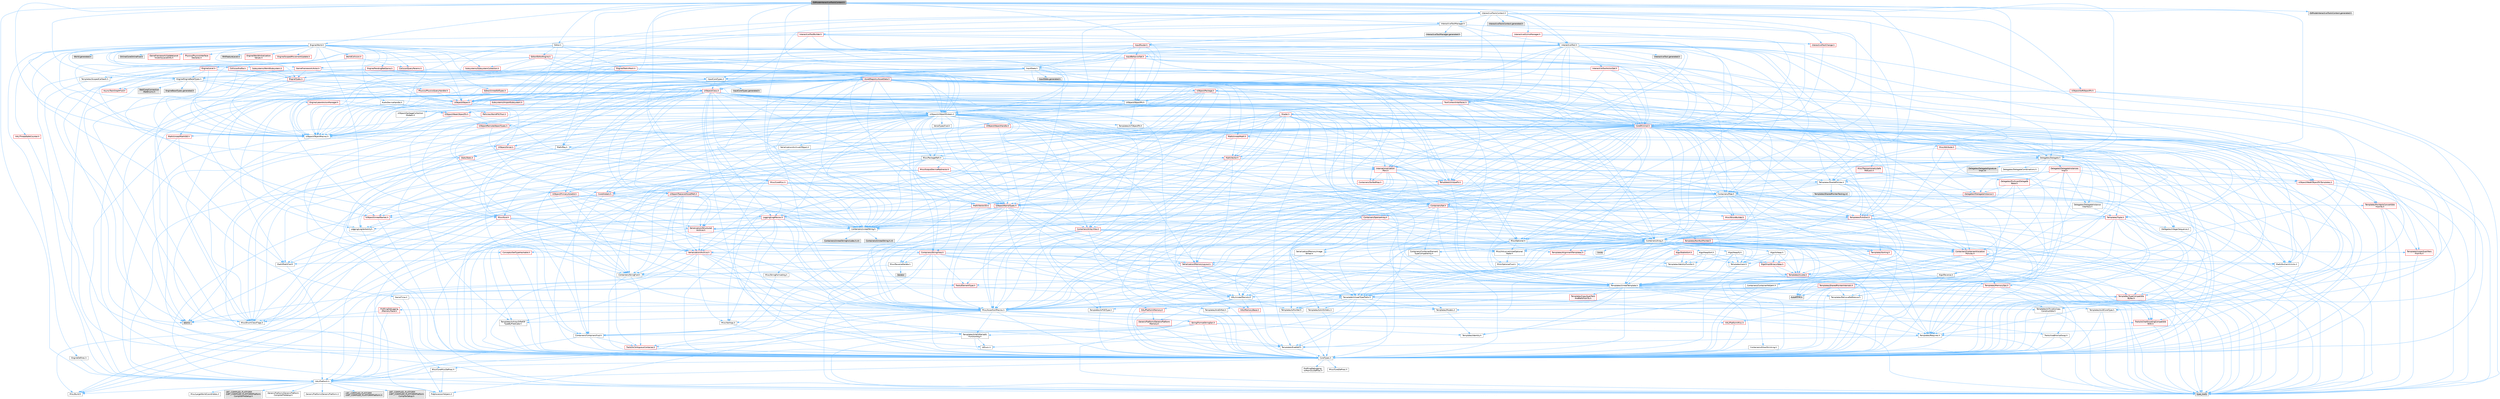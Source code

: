 digraph "EdModeInteractiveToolsContext.h"
{
 // INTERACTIVE_SVG=YES
 // LATEX_PDF_SIZE
  bgcolor="transparent";
  edge [fontname=Helvetica,fontsize=10,labelfontname=Helvetica,labelfontsize=10];
  node [fontname=Helvetica,fontsize=10,shape=box,height=0.2,width=0.4];
  Node1 [id="Node000001",label="EdModeInteractiveToolsContext.h",height=0.2,width=0.4,color="gray40", fillcolor="grey60", style="filled", fontcolor="black",tooltip=" "];
  Node1 -> Node2 [id="edge1_Node000001_Node000002",color="steelblue1",style="solid",tooltip=" "];
  Node2 [id="Node000002",label="Containers/Array.h",height=0.2,width=0.4,color="grey40", fillcolor="white", style="filled",URL="$df/dd0/Array_8h.html",tooltip=" "];
  Node2 -> Node3 [id="edge2_Node000002_Node000003",color="steelblue1",style="solid",tooltip=" "];
  Node3 [id="Node000003",label="CoreTypes.h",height=0.2,width=0.4,color="grey40", fillcolor="white", style="filled",URL="$dc/dec/CoreTypes_8h.html",tooltip=" "];
  Node3 -> Node4 [id="edge3_Node000003_Node000004",color="steelblue1",style="solid",tooltip=" "];
  Node4 [id="Node000004",label="HAL/Platform.h",height=0.2,width=0.4,color="grey40", fillcolor="white", style="filled",URL="$d9/dd0/Platform_8h.html",tooltip=" "];
  Node4 -> Node5 [id="edge4_Node000004_Node000005",color="steelblue1",style="solid",tooltip=" "];
  Node5 [id="Node000005",label="Misc/Build.h",height=0.2,width=0.4,color="grey40", fillcolor="white", style="filled",URL="$d3/dbb/Build_8h.html",tooltip=" "];
  Node4 -> Node6 [id="edge5_Node000004_Node000006",color="steelblue1",style="solid",tooltip=" "];
  Node6 [id="Node000006",label="Misc/LargeWorldCoordinates.h",height=0.2,width=0.4,color="grey40", fillcolor="white", style="filled",URL="$d2/dcb/LargeWorldCoordinates_8h.html",tooltip=" "];
  Node4 -> Node7 [id="edge6_Node000004_Node000007",color="steelblue1",style="solid",tooltip=" "];
  Node7 [id="Node000007",label="type_traits",height=0.2,width=0.4,color="grey60", fillcolor="#E0E0E0", style="filled",tooltip=" "];
  Node4 -> Node8 [id="edge7_Node000004_Node000008",color="steelblue1",style="solid",tooltip=" "];
  Node8 [id="Node000008",label="PreprocessorHelpers.h",height=0.2,width=0.4,color="grey40", fillcolor="white", style="filled",URL="$db/ddb/PreprocessorHelpers_8h.html",tooltip=" "];
  Node4 -> Node9 [id="edge8_Node000004_Node000009",color="steelblue1",style="solid",tooltip=" "];
  Node9 [id="Node000009",label="UBT_COMPILED_PLATFORM\l/UBT_COMPILED_PLATFORMPlatform\lCompilerPreSetup.h",height=0.2,width=0.4,color="grey60", fillcolor="#E0E0E0", style="filled",tooltip=" "];
  Node4 -> Node10 [id="edge9_Node000004_Node000010",color="steelblue1",style="solid",tooltip=" "];
  Node10 [id="Node000010",label="GenericPlatform/GenericPlatform\lCompilerPreSetup.h",height=0.2,width=0.4,color="grey40", fillcolor="white", style="filled",URL="$d9/dc8/GenericPlatformCompilerPreSetup_8h.html",tooltip=" "];
  Node4 -> Node11 [id="edge10_Node000004_Node000011",color="steelblue1",style="solid",tooltip=" "];
  Node11 [id="Node000011",label="GenericPlatform/GenericPlatform.h",height=0.2,width=0.4,color="grey40", fillcolor="white", style="filled",URL="$d6/d84/GenericPlatform_8h.html",tooltip=" "];
  Node4 -> Node12 [id="edge11_Node000004_Node000012",color="steelblue1",style="solid",tooltip=" "];
  Node12 [id="Node000012",label="UBT_COMPILED_PLATFORM\l/UBT_COMPILED_PLATFORMPlatform.h",height=0.2,width=0.4,color="grey60", fillcolor="#E0E0E0", style="filled",tooltip=" "];
  Node4 -> Node13 [id="edge12_Node000004_Node000013",color="steelblue1",style="solid",tooltip=" "];
  Node13 [id="Node000013",label="UBT_COMPILED_PLATFORM\l/UBT_COMPILED_PLATFORMPlatform\lCompilerSetup.h",height=0.2,width=0.4,color="grey60", fillcolor="#E0E0E0", style="filled",tooltip=" "];
  Node3 -> Node14 [id="edge13_Node000003_Node000014",color="steelblue1",style="solid",tooltip=" "];
  Node14 [id="Node000014",label="ProfilingDebugging\l/UMemoryDefines.h",height=0.2,width=0.4,color="grey40", fillcolor="white", style="filled",URL="$d2/da2/UMemoryDefines_8h.html",tooltip=" "];
  Node3 -> Node15 [id="edge14_Node000003_Node000015",color="steelblue1",style="solid",tooltip=" "];
  Node15 [id="Node000015",label="Misc/CoreMiscDefines.h",height=0.2,width=0.4,color="grey40", fillcolor="white", style="filled",URL="$da/d38/CoreMiscDefines_8h.html",tooltip=" "];
  Node15 -> Node4 [id="edge15_Node000015_Node000004",color="steelblue1",style="solid",tooltip=" "];
  Node15 -> Node8 [id="edge16_Node000015_Node000008",color="steelblue1",style="solid",tooltip=" "];
  Node3 -> Node16 [id="edge17_Node000003_Node000016",color="steelblue1",style="solid",tooltip=" "];
  Node16 [id="Node000016",label="Misc/CoreDefines.h",height=0.2,width=0.4,color="grey40", fillcolor="white", style="filled",URL="$d3/dd2/CoreDefines_8h.html",tooltip=" "];
  Node2 -> Node17 [id="edge18_Node000002_Node000017",color="steelblue1",style="solid",tooltip=" "];
  Node17 [id="Node000017",label="Misc/AssertionMacros.h",height=0.2,width=0.4,color="grey40", fillcolor="white", style="filled",URL="$d0/dfa/AssertionMacros_8h.html",tooltip=" "];
  Node17 -> Node3 [id="edge19_Node000017_Node000003",color="steelblue1",style="solid",tooltip=" "];
  Node17 -> Node4 [id="edge20_Node000017_Node000004",color="steelblue1",style="solid",tooltip=" "];
  Node17 -> Node18 [id="edge21_Node000017_Node000018",color="steelblue1",style="solid",tooltip=" "];
  Node18 [id="Node000018",label="HAL/PlatformMisc.h",height=0.2,width=0.4,color="red", fillcolor="#FFF0F0", style="filled",URL="$d0/df5/PlatformMisc_8h.html",tooltip=" "];
  Node18 -> Node3 [id="edge22_Node000018_Node000003",color="steelblue1",style="solid",tooltip=" "];
  Node17 -> Node8 [id="edge23_Node000017_Node000008",color="steelblue1",style="solid",tooltip=" "];
  Node17 -> Node54 [id="edge24_Node000017_Node000054",color="steelblue1",style="solid",tooltip=" "];
  Node54 [id="Node000054",label="Templates/EnableIf.h",height=0.2,width=0.4,color="grey40", fillcolor="white", style="filled",URL="$d7/d60/EnableIf_8h.html",tooltip=" "];
  Node54 -> Node3 [id="edge25_Node000054_Node000003",color="steelblue1",style="solid",tooltip=" "];
  Node17 -> Node55 [id="edge26_Node000017_Node000055",color="steelblue1",style="solid",tooltip=" "];
  Node55 [id="Node000055",label="Templates/IsArrayOrRefOf\lTypeByPredicate.h",height=0.2,width=0.4,color="grey40", fillcolor="white", style="filled",URL="$d6/da1/IsArrayOrRefOfTypeByPredicate_8h.html",tooltip=" "];
  Node55 -> Node3 [id="edge27_Node000055_Node000003",color="steelblue1",style="solid",tooltip=" "];
  Node17 -> Node56 [id="edge28_Node000017_Node000056",color="steelblue1",style="solid",tooltip=" "];
  Node56 [id="Node000056",label="Templates/IsValidVariadic\lFunctionArg.h",height=0.2,width=0.4,color="grey40", fillcolor="white", style="filled",URL="$d0/dc8/IsValidVariadicFunctionArg_8h.html",tooltip=" "];
  Node56 -> Node3 [id="edge29_Node000056_Node000003",color="steelblue1",style="solid",tooltip=" "];
  Node56 -> Node57 [id="edge30_Node000056_Node000057",color="steelblue1",style="solid",tooltip=" "];
  Node57 [id="Node000057",label="IsEnum.h",height=0.2,width=0.4,color="grey40", fillcolor="white", style="filled",URL="$d4/de5/IsEnum_8h.html",tooltip=" "];
  Node56 -> Node7 [id="edge31_Node000056_Node000007",color="steelblue1",style="solid",tooltip=" "];
  Node17 -> Node58 [id="edge32_Node000017_Node000058",color="steelblue1",style="solid",tooltip=" "];
  Node58 [id="Node000058",label="Traits/IsCharEncodingCompatible\lWith.h",height=0.2,width=0.4,color="red", fillcolor="#FFF0F0", style="filled",URL="$df/dd1/IsCharEncodingCompatibleWith_8h.html",tooltip=" "];
  Node58 -> Node7 [id="edge33_Node000058_Node000007",color="steelblue1",style="solid",tooltip=" "];
  Node17 -> Node60 [id="edge34_Node000017_Node000060",color="steelblue1",style="solid",tooltip=" "];
  Node60 [id="Node000060",label="Misc/VarArgs.h",height=0.2,width=0.4,color="grey40", fillcolor="white", style="filled",URL="$d5/d6f/VarArgs_8h.html",tooltip=" "];
  Node60 -> Node3 [id="edge35_Node000060_Node000003",color="steelblue1",style="solid",tooltip=" "];
  Node17 -> Node61 [id="edge36_Node000017_Node000061",color="steelblue1",style="solid",tooltip=" "];
  Node61 [id="Node000061",label="String/FormatStringSan.h",height=0.2,width=0.4,color="red", fillcolor="#FFF0F0", style="filled",URL="$d3/d8b/FormatStringSan_8h.html",tooltip=" "];
  Node61 -> Node7 [id="edge37_Node000061_Node000007",color="steelblue1",style="solid",tooltip=" "];
  Node61 -> Node3 [id="edge38_Node000061_Node000003",color="steelblue1",style="solid",tooltip=" "];
  Node61 -> Node62 [id="edge39_Node000061_Node000062",color="steelblue1",style="solid",tooltip=" "];
  Node62 [id="Node000062",label="Templates/Requires.h",height=0.2,width=0.4,color="grey40", fillcolor="white", style="filled",URL="$dc/d96/Requires_8h.html",tooltip=" "];
  Node62 -> Node54 [id="edge40_Node000062_Node000054",color="steelblue1",style="solid",tooltip=" "];
  Node62 -> Node7 [id="edge41_Node000062_Node000007",color="steelblue1",style="solid",tooltip=" "];
  Node61 -> Node63 [id="edge42_Node000061_Node000063",color="steelblue1",style="solid",tooltip=" "];
  Node63 [id="Node000063",label="Templates/Identity.h",height=0.2,width=0.4,color="grey40", fillcolor="white", style="filled",URL="$d0/dd5/Identity_8h.html",tooltip=" "];
  Node61 -> Node56 [id="edge43_Node000061_Node000056",color="steelblue1",style="solid",tooltip=" "];
  Node61 -> Node26 [id="edge44_Node000061_Node000026",color="steelblue1",style="solid",tooltip=" "];
  Node26 [id="Node000026",label="Containers/ContainersFwd.h",height=0.2,width=0.4,color="grey40", fillcolor="white", style="filled",URL="$d4/d0a/ContainersFwd_8h.html",tooltip=" "];
  Node26 -> Node4 [id="edge45_Node000026_Node000004",color="steelblue1",style="solid",tooltip=" "];
  Node26 -> Node3 [id="edge46_Node000026_Node000003",color="steelblue1",style="solid",tooltip=" "];
  Node26 -> Node23 [id="edge47_Node000026_Node000023",color="steelblue1",style="solid",tooltip=" "];
  Node23 [id="Node000023",label="Traits/IsContiguousContainer.h",height=0.2,width=0.4,color="red", fillcolor="#FFF0F0", style="filled",URL="$d5/d3c/IsContiguousContainer_8h.html",tooltip=" "];
  Node23 -> Node3 [id="edge48_Node000023_Node000003",color="steelblue1",style="solid",tooltip=" "];
  Node17 -> Node67 [id="edge49_Node000017_Node000067",color="steelblue1",style="solid",tooltip=" "];
  Node67 [id="Node000067",label="atomic",height=0.2,width=0.4,color="grey60", fillcolor="#E0E0E0", style="filled",tooltip=" "];
  Node2 -> Node68 [id="edge50_Node000002_Node000068",color="steelblue1",style="solid",tooltip=" "];
  Node68 [id="Node000068",label="Misc/IntrusiveUnsetOptional\lState.h",height=0.2,width=0.4,color="grey40", fillcolor="white", style="filled",URL="$d2/d0a/IntrusiveUnsetOptionalState_8h.html",tooltip=" "];
  Node68 -> Node69 [id="edge51_Node000068_Node000069",color="steelblue1",style="solid",tooltip=" "];
  Node69 [id="Node000069",label="Misc/OptionalFwd.h",height=0.2,width=0.4,color="grey40", fillcolor="white", style="filled",URL="$dc/d50/OptionalFwd_8h.html",tooltip=" "];
  Node2 -> Node70 [id="edge52_Node000002_Node000070",color="steelblue1",style="solid",tooltip=" "];
  Node70 [id="Node000070",label="Misc/ReverseIterate.h",height=0.2,width=0.4,color="grey40", fillcolor="white", style="filled",URL="$db/de3/ReverseIterate_8h.html",tooltip=" "];
  Node70 -> Node4 [id="edge53_Node000070_Node000004",color="steelblue1",style="solid",tooltip=" "];
  Node70 -> Node71 [id="edge54_Node000070_Node000071",color="steelblue1",style="solid",tooltip=" "];
  Node71 [id="Node000071",label="iterator",height=0.2,width=0.4,color="grey60", fillcolor="#E0E0E0", style="filled",tooltip=" "];
  Node2 -> Node72 [id="edge55_Node000002_Node000072",color="steelblue1",style="solid",tooltip=" "];
  Node72 [id="Node000072",label="HAL/UnrealMemory.h",height=0.2,width=0.4,color="grey40", fillcolor="white", style="filled",URL="$d9/d96/UnrealMemory_8h.html",tooltip=" "];
  Node72 -> Node3 [id="edge56_Node000072_Node000003",color="steelblue1",style="solid",tooltip=" "];
  Node72 -> Node73 [id="edge57_Node000072_Node000073",color="steelblue1",style="solid",tooltip=" "];
  Node73 [id="Node000073",label="GenericPlatform/GenericPlatform\lMemory.h",height=0.2,width=0.4,color="red", fillcolor="#FFF0F0", style="filled",URL="$dd/d22/GenericPlatformMemory_8h.html",tooltip=" "];
  Node73 -> Node3 [id="edge58_Node000073_Node000003",color="steelblue1",style="solid",tooltip=" "];
  Node72 -> Node76 [id="edge59_Node000072_Node000076",color="steelblue1",style="solid",tooltip=" "];
  Node76 [id="Node000076",label="HAL/MemoryBase.h",height=0.2,width=0.4,color="red", fillcolor="#FFF0F0", style="filled",URL="$d6/d9f/MemoryBase_8h.html",tooltip=" "];
  Node76 -> Node3 [id="edge60_Node000076_Node000003",color="steelblue1",style="solid",tooltip=" "];
  Node72 -> Node89 [id="edge61_Node000072_Node000089",color="steelblue1",style="solid",tooltip=" "];
  Node89 [id="Node000089",label="HAL/PlatformMemory.h",height=0.2,width=0.4,color="red", fillcolor="#FFF0F0", style="filled",URL="$de/d68/PlatformMemory_8h.html",tooltip=" "];
  Node89 -> Node3 [id="edge62_Node000089_Node000003",color="steelblue1",style="solid",tooltip=" "];
  Node89 -> Node73 [id="edge63_Node000089_Node000073",color="steelblue1",style="solid",tooltip=" "];
  Node72 -> Node91 [id="edge64_Node000072_Node000091",color="steelblue1",style="solid",tooltip=" "];
  Node91 [id="Node000091",label="ProfilingDebugging\l/MemoryTrace.h",height=0.2,width=0.4,color="red", fillcolor="#FFF0F0", style="filled",URL="$da/dd7/MemoryTrace_8h.html",tooltip=" "];
  Node91 -> Node4 [id="edge65_Node000091_Node000004",color="steelblue1",style="solid",tooltip=" "];
  Node91 -> Node42 [id="edge66_Node000091_Node000042",color="steelblue1",style="solid",tooltip=" "];
  Node42 [id="Node000042",label="Misc/EnumClassFlags.h",height=0.2,width=0.4,color="grey40", fillcolor="white", style="filled",URL="$d8/de7/EnumClassFlags_8h.html",tooltip=" "];
  Node72 -> Node92 [id="edge67_Node000072_Node000092",color="steelblue1",style="solid",tooltip=" "];
  Node92 [id="Node000092",label="Templates/IsPointer.h",height=0.2,width=0.4,color="grey40", fillcolor="white", style="filled",URL="$d7/d05/IsPointer_8h.html",tooltip=" "];
  Node92 -> Node3 [id="edge68_Node000092_Node000003",color="steelblue1",style="solid",tooltip=" "];
  Node2 -> Node93 [id="edge69_Node000002_Node000093",color="steelblue1",style="solid",tooltip=" "];
  Node93 [id="Node000093",label="Templates/UnrealTypeTraits.h",height=0.2,width=0.4,color="grey40", fillcolor="white", style="filled",URL="$d2/d2d/UnrealTypeTraits_8h.html",tooltip=" "];
  Node93 -> Node3 [id="edge70_Node000093_Node000003",color="steelblue1",style="solid",tooltip=" "];
  Node93 -> Node92 [id="edge71_Node000093_Node000092",color="steelblue1",style="solid",tooltip=" "];
  Node93 -> Node17 [id="edge72_Node000093_Node000017",color="steelblue1",style="solid",tooltip=" "];
  Node93 -> Node85 [id="edge73_Node000093_Node000085",color="steelblue1",style="solid",tooltip=" "];
  Node85 [id="Node000085",label="Templates/AndOrNot.h",height=0.2,width=0.4,color="grey40", fillcolor="white", style="filled",URL="$db/d0a/AndOrNot_8h.html",tooltip=" "];
  Node85 -> Node3 [id="edge74_Node000085_Node000003",color="steelblue1",style="solid",tooltip=" "];
  Node93 -> Node54 [id="edge75_Node000093_Node000054",color="steelblue1",style="solid",tooltip=" "];
  Node93 -> Node94 [id="edge76_Node000093_Node000094",color="steelblue1",style="solid",tooltip=" "];
  Node94 [id="Node000094",label="Templates/IsArithmetic.h",height=0.2,width=0.4,color="grey40", fillcolor="white", style="filled",URL="$d2/d5d/IsArithmetic_8h.html",tooltip=" "];
  Node94 -> Node3 [id="edge77_Node000094_Node000003",color="steelblue1",style="solid",tooltip=" "];
  Node93 -> Node57 [id="edge78_Node000093_Node000057",color="steelblue1",style="solid",tooltip=" "];
  Node93 -> Node95 [id="edge79_Node000093_Node000095",color="steelblue1",style="solid",tooltip=" "];
  Node95 [id="Node000095",label="Templates/Models.h",height=0.2,width=0.4,color="grey40", fillcolor="white", style="filled",URL="$d3/d0c/Models_8h.html",tooltip=" "];
  Node95 -> Node63 [id="edge80_Node000095_Node000063",color="steelblue1",style="solid",tooltip=" "];
  Node93 -> Node96 [id="edge81_Node000093_Node000096",color="steelblue1",style="solid",tooltip=" "];
  Node96 [id="Node000096",label="Templates/IsPODType.h",height=0.2,width=0.4,color="grey40", fillcolor="white", style="filled",URL="$d7/db1/IsPODType_8h.html",tooltip=" "];
  Node96 -> Node3 [id="edge82_Node000096_Node000003",color="steelblue1",style="solid",tooltip=" "];
  Node93 -> Node97 [id="edge83_Node000093_Node000097",color="steelblue1",style="solid",tooltip=" "];
  Node97 [id="Node000097",label="Templates/IsUECoreType.h",height=0.2,width=0.4,color="grey40", fillcolor="white", style="filled",URL="$d1/db8/IsUECoreType_8h.html",tooltip=" "];
  Node97 -> Node3 [id="edge84_Node000097_Node000003",color="steelblue1",style="solid",tooltip=" "];
  Node97 -> Node7 [id="edge85_Node000097_Node000007",color="steelblue1",style="solid",tooltip=" "];
  Node93 -> Node86 [id="edge86_Node000093_Node000086",color="steelblue1",style="solid",tooltip=" "];
  Node86 [id="Node000086",label="Templates/IsTriviallyCopy\lConstructible.h",height=0.2,width=0.4,color="grey40", fillcolor="white", style="filled",URL="$d3/d78/IsTriviallyCopyConstructible_8h.html",tooltip=" "];
  Node86 -> Node3 [id="edge87_Node000086_Node000003",color="steelblue1",style="solid",tooltip=" "];
  Node86 -> Node7 [id="edge88_Node000086_Node000007",color="steelblue1",style="solid",tooltip=" "];
  Node2 -> Node98 [id="edge89_Node000002_Node000098",color="steelblue1",style="solid",tooltip=" "];
  Node98 [id="Node000098",label="Templates/UnrealTemplate.h",height=0.2,width=0.4,color="grey40", fillcolor="white", style="filled",URL="$d4/d24/UnrealTemplate_8h.html",tooltip=" "];
  Node98 -> Node3 [id="edge90_Node000098_Node000003",color="steelblue1",style="solid",tooltip=" "];
  Node98 -> Node92 [id="edge91_Node000098_Node000092",color="steelblue1",style="solid",tooltip=" "];
  Node98 -> Node72 [id="edge92_Node000098_Node000072",color="steelblue1",style="solid",tooltip=" "];
  Node98 -> Node99 [id="edge93_Node000098_Node000099",color="steelblue1",style="solid",tooltip=" "];
  Node99 [id="Node000099",label="Templates/CopyQualifiers\lAndRefsFromTo.h",height=0.2,width=0.4,color="red", fillcolor="#FFF0F0", style="filled",URL="$d3/db3/CopyQualifiersAndRefsFromTo_8h.html",tooltip=" "];
  Node98 -> Node93 [id="edge94_Node000098_Node000093",color="steelblue1",style="solid",tooltip=" "];
  Node98 -> Node101 [id="edge95_Node000098_Node000101",color="steelblue1",style="solid",tooltip=" "];
  Node101 [id="Node000101",label="Templates/RemoveReference.h",height=0.2,width=0.4,color="grey40", fillcolor="white", style="filled",URL="$da/dbe/RemoveReference_8h.html",tooltip=" "];
  Node101 -> Node3 [id="edge96_Node000101_Node000003",color="steelblue1",style="solid",tooltip=" "];
  Node98 -> Node62 [id="edge97_Node000098_Node000062",color="steelblue1",style="solid",tooltip=" "];
  Node98 -> Node102 [id="edge98_Node000098_Node000102",color="steelblue1",style="solid",tooltip=" "];
  Node102 [id="Node000102",label="Templates/TypeCompatible\lBytes.h",height=0.2,width=0.4,color="red", fillcolor="#FFF0F0", style="filled",URL="$df/d0a/TypeCompatibleBytes_8h.html",tooltip=" "];
  Node102 -> Node3 [id="edge99_Node000102_Node000003",color="steelblue1",style="solid",tooltip=" "];
  Node102 -> Node7 [id="edge100_Node000102_Node000007",color="steelblue1",style="solid",tooltip=" "];
  Node98 -> Node63 [id="edge101_Node000098_Node000063",color="steelblue1",style="solid",tooltip=" "];
  Node98 -> Node23 [id="edge102_Node000098_Node000023",color="steelblue1",style="solid",tooltip=" "];
  Node98 -> Node103 [id="edge103_Node000098_Node000103",color="steelblue1",style="solid",tooltip=" "];
  Node103 [id="Node000103",label="Traits/UseBitwiseSwap.h",height=0.2,width=0.4,color="grey40", fillcolor="white", style="filled",URL="$db/df3/UseBitwiseSwap_8h.html",tooltip=" "];
  Node103 -> Node3 [id="edge104_Node000103_Node000003",color="steelblue1",style="solid",tooltip=" "];
  Node103 -> Node7 [id="edge105_Node000103_Node000007",color="steelblue1",style="solid",tooltip=" "];
  Node98 -> Node7 [id="edge106_Node000098_Node000007",color="steelblue1",style="solid",tooltip=" "];
  Node2 -> Node104 [id="edge107_Node000002_Node000104",color="steelblue1",style="solid",tooltip=" "];
  Node104 [id="Node000104",label="Containers/AllowShrinking.h",height=0.2,width=0.4,color="grey40", fillcolor="white", style="filled",URL="$d7/d1a/AllowShrinking_8h.html",tooltip=" "];
  Node104 -> Node3 [id="edge108_Node000104_Node000003",color="steelblue1",style="solid",tooltip=" "];
  Node2 -> Node105 [id="edge109_Node000002_Node000105",color="steelblue1",style="solid",tooltip=" "];
  Node105 [id="Node000105",label="Containers/ContainerAllocation\lPolicies.h",height=0.2,width=0.4,color="red", fillcolor="#FFF0F0", style="filled",URL="$d7/dff/ContainerAllocationPolicies_8h.html",tooltip=" "];
  Node105 -> Node3 [id="edge110_Node000105_Node000003",color="steelblue1",style="solid",tooltip=" "];
  Node105 -> Node106 [id="edge111_Node000105_Node000106",color="steelblue1",style="solid",tooltip=" "];
  Node106 [id="Node000106",label="Containers/ContainerHelpers.h",height=0.2,width=0.4,color="grey40", fillcolor="white", style="filled",URL="$d7/d33/ContainerHelpers_8h.html",tooltip=" "];
  Node106 -> Node3 [id="edge112_Node000106_Node000003",color="steelblue1",style="solid",tooltip=" "];
  Node105 -> Node105 [id="edge113_Node000105_Node000105",color="steelblue1",style="solid",tooltip=" "];
  Node105 -> Node72 [id="edge114_Node000105_Node000072",color="steelblue1",style="solid",tooltip=" "];
  Node105 -> Node40 [id="edge115_Node000105_Node000040",color="steelblue1",style="solid",tooltip=" "];
  Node40 [id="Node000040",label="Math/NumericLimits.h",height=0.2,width=0.4,color="grey40", fillcolor="white", style="filled",URL="$df/d1b/NumericLimits_8h.html",tooltip=" "];
  Node40 -> Node3 [id="edge116_Node000040_Node000003",color="steelblue1",style="solid",tooltip=" "];
  Node105 -> Node17 [id="edge117_Node000105_Node000017",color="steelblue1",style="solid",tooltip=" "];
  Node105 -> Node116 [id="edge118_Node000105_Node000116",color="steelblue1",style="solid",tooltip=" "];
  Node116 [id="Node000116",label="Templates/MemoryOps.h",height=0.2,width=0.4,color="red", fillcolor="#FFF0F0", style="filled",URL="$db/dea/MemoryOps_8h.html",tooltip=" "];
  Node116 -> Node3 [id="edge119_Node000116_Node000003",color="steelblue1",style="solid",tooltip=" "];
  Node116 -> Node72 [id="edge120_Node000116_Node000072",color="steelblue1",style="solid",tooltip=" "];
  Node116 -> Node86 [id="edge121_Node000116_Node000086",color="steelblue1",style="solid",tooltip=" "];
  Node116 -> Node62 [id="edge122_Node000116_Node000062",color="steelblue1",style="solid",tooltip=" "];
  Node116 -> Node93 [id="edge123_Node000116_Node000093",color="steelblue1",style="solid",tooltip=" "];
  Node116 -> Node103 [id="edge124_Node000116_Node000103",color="steelblue1",style="solid",tooltip=" "];
  Node116 -> Node7 [id="edge125_Node000116_Node000007",color="steelblue1",style="solid",tooltip=" "];
  Node105 -> Node102 [id="edge126_Node000105_Node000102",color="steelblue1",style="solid",tooltip=" "];
  Node105 -> Node7 [id="edge127_Node000105_Node000007",color="steelblue1",style="solid",tooltip=" "];
  Node2 -> Node117 [id="edge128_Node000002_Node000117",color="steelblue1",style="solid",tooltip=" "];
  Node117 [id="Node000117",label="Containers/ContainerElement\lTypeCompatibility.h",height=0.2,width=0.4,color="grey40", fillcolor="white", style="filled",URL="$df/ddf/ContainerElementTypeCompatibility_8h.html",tooltip=" "];
  Node117 -> Node3 [id="edge129_Node000117_Node000003",color="steelblue1",style="solid",tooltip=" "];
  Node117 -> Node93 [id="edge130_Node000117_Node000093",color="steelblue1",style="solid",tooltip=" "];
  Node2 -> Node118 [id="edge131_Node000002_Node000118",color="steelblue1",style="solid",tooltip=" "];
  Node118 [id="Node000118",label="Serialization/Archive.h",height=0.2,width=0.4,color="red", fillcolor="#FFF0F0", style="filled",URL="$d7/d3b/Archive_8h.html",tooltip=" "];
  Node118 -> Node3 [id="edge132_Node000118_Node000003",color="steelblue1",style="solid",tooltip=" "];
  Node118 -> Node27 [id="edge133_Node000118_Node000027",color="steelblue1",style="solid",tooltip=" "];
  Node27 [id="Node000027",label="Math/MathFwd.h",height=0.2,width=0.4,color="grey40", fillcolor="white", style="filled",URL="$d2/d10/MathFwd_8h.html",tooltip=" "];
  Node27 -> Node4 [id="edge134_Node000027_Node000004",color="steelblue1",style="solid",tooltip=" "];
  Node118 -> Node17 [id="edge135_Node000118_Node000017",color="steelblue1",style="solid",tooltip=" "];
  Node118 -> Node5 [id="edge136_Node000118_Node000005",color="steelblue1",style="solid",tooltip=" "];
  Node118 -> Node60 [id="edge137_Node000118_Node000060",color="steelblue1",style="solid",tooltip=" "];
  Node118 -> Node54 [id="edge138_Node000118_Node000054",color="steelblue1",style="solid",tooltip=" "];
  Node118 -> Node55 [id="edge139_Node000118_Node000055",color="steelblue1",style="solid",tooltip=" "];
  Node118 -> Node56 [id="edge140_Node000118_Node000056",color="steelblue1",style="solid",tooltip=" "];
  Node118 -> Node98 [id="edge141_Node000118_Node000098",color="steelblue1",style="solid",tooltip=" "];
  Node118 -> Node58 [id="edge142_Node000118_Node000058",color="steelblue1",style="solid",tooltip=" "];
  Node2 -> Node128 [id="edge143_Node000002_Node000128",color="steelblue1",style="solid",tooltip=" "];
  Node128 [id="Node000128",label="Serialization/MemoryImage\lWriter.h",height=0.2,width=0.4,color="grey40", fillcolor="white", style="filled",URL="$d0/d08/MemoryImageWriter_8h.html",tooltip=" "];
  Node128 -> Node3 [id="edge144_Node000128_Node000003",color="steelblue1",style="solid",tooltip=" "];
  Node128 -> Node129 [id="edge145_Node000128_Node000129",color="steelblue1",style="solid",tooltip=" "];
  Node129 [id="Node000129",label="Serialization/MemoryLayout.h",height=0.2,width=0.4,color="red", fillcolor="#FFF0F0", style="filled",URL="$d7/d66/MemoryLayout_8h.html",tooltip=" "];
  Node129 -> Node20 [id="edge146_Node000129_Node000020",color="steelblue1",style="solid",tooltip=" "];
  Node20 [id="Node000020",label="Containers/StringFwd.h",height=0.2,width=0.4,color="grey40", fillcolor="white", style="filled",URL="$df/d37/StringFwd_8h.html",tooltip=" "];
  Node20 -> Node3 [id="edge147_Node000020_Node000003",color="steelblue1",style="solid",tooltip=" "];
  Node20 -> Node21 [id="edge148_Node000020_Node000021",color="steelblue1",style="solid",tooltip=" "];
  Node21 [id="Node000021",label="Traits/ElementType.h",height=0.2,width=0.4,color="red", fillcolor="#FFF0F0", style="filled",URL="$d5/d4f/ElementType_8h.html",tooltip=" "];
  Node21 -> Node4 [id="edge149_Node000021_Node000004",color="steelblue1",style="solid",tooltip=" "];
  Node21 -> Node7 [id="edge150_Node000021_Node000007",color="steelblue1",style="solid",tooltip=" "];
  Node20 -> Node23 [id="edge151_Node000020_Node000023",color="steelblue1",style="solid",tooltip=" "];
  Node129 -> Node72 [id="edge152_Node000129_Node000072",color="steelblue1",style="solid",tooltip=" "];
  Node129 -> Node54 [id="edge153_Node000129_Node000054",color="steelblue1",style="solid",tooltip=" "];
  Node129 -> Node95 [id="edge154_Node000129_Node000095",color="steelblue1",style="solid",tooltip=" "];
  Node129 -> Node98 [id="edge155_Node000129_Node000098",color="steelblue1",style="solid",tooltip=" "];
  Node2 -> Node142 [id="edge156_Node000002_Node000142",color="steelblue1",style="solid",tooltip=" "];
  Node142 [id="Node000142",label="Algo/Heapify.h",height=0.2,width=0.4,color="grey40", fillcolor="white", style="filled",URL="$d0/d2a/Heapify_8h.html",tooltip=" "];
  Node142 -> Node143 [id="edge157_Node000142_Node000143",color="steelblue1",style="solid",tooltip=" "];
  Node143 [id="Node000143",label="Algo/Impl/BinaryHeap.h",height=0.2,width=0.4,color="red", fillcolor="#FFF0F0", style="filled",URL="$d7/da3/Algo_2Impl_2BinaryHeap_8h.html",tooltip=" "];
  Node143 -> Node144 [id="edge158_Node000143_Node000144",color="steelblue1",style="solid",tooltip=" "];
  Node144 [id="Node000144",label="Templates/Invoke.h",height=0.2,width=0.4,color="red", fillcolor="#FFF0F0", style="filled",URL="$d7/deb/Invoke_8h.html",tooltip=" "];
  Node144 -> Node3 [id="edge159_Node000144_Node000003",color="steelblue1",style="solid",tooltip=" "];
  Node144 -> Node98 [id="edge160_Node000144_Node000098",color="steelblue1",style="solid",tooltip=" "];
  Node144 -> Node7 [id="edge161_Node000144_Node000007",color="steelblue1",style="solid",tooltip=" "];
  Node143 -> Node7 [id="edge162_Node000143_Node000007",color="steelblue1",style="solid",tooltip=" "];
  Node142 -> Node148 [id="edge163_Node000142_Node000148",color="steelblue1",style="solid",tooltip=" "];
  Node148 [id="Node000148",label="Templates/IdentityFunctor.h",height=0.2,width=0.4,color="grey40", fillcolor="white", style="filled",URL="$d7/d2e/IdentityFunctor_8h.html",tooltip=" "];
  Node148 -> Node4 [id="edge164_Node000148_Node000004",color="steelblue1",style="solid",tooltip=" "];
  Node142 -> Node144 [id="edge165_Node000142_Node000144",color="steelblue1",style="solid",tooltip=" "];
  Node142 -> Node149 [id="edge166_Node000142_Node000149",color="steelblue1",style="solid",tooltip=" "];
  Node149 [id="Node000149",label="Templates/Less.h",height=0.2,width=0.4,color="grey40", fillcolor="white", style="filled",URL="$de/dc8/Less_8h.html",tooltip=" "];
  Node149 -> Node3 [id="edge167_Node000149_Node000003",color="steelblue1",style="solid",tooltip=" "];
  Node149 -> Node98 [id="edge168_Node000149_Node000098",color="steelblue1",style="solid",tooltip=" "];
  Node142 -> Node98 [id="edge169_Node000142_Node000098",color="steelblue1",style="solid",tooltip=" "];
  Node2 -> Node150 [id="edge170_Node000002_Node000150",color="steelblue1",style="solid",tooltip=" "];
  Node150 [id="Node000150",label="Algo/HeapSort.h",height=0.2,width=0.4,color="grey40", fillcolor="white", style="filled",URL="$d3/d92/HeapSort_8h.html",tooltip=" "];
  Node150 -> Node143 [id="edge171_Node000150_Node000143",color="steelblue1",style="solid",tooltip=" "];
  Node150 -> Node148 [id="edge172_Node000150_Node000148",color="steelblue1",style="solid",tooltip=" "];
  Node150 -> Node149 [id="edge173_Node000150_Node000149",color="steelblue1",style="solid",tooltip=" "];
  Node150 -> Node98 [id="edge174_Node000150_Node000098",color="steelblue1",style="solid",tooltip=" "];
  Node2 -> Node151 [id="edge175_Node000002_Node000151",color="steelblue1",style="solid",tooltip=" "];
  Node151 [id="Node000151",label="Algo/IsHeap.h",height=0.2,width=0.4,color="grey40", fillcolor="white", style="filled",URL="$de/d32/IsHeap_8h.html",tooltip=" "];
  Node151 -> Node143 [id="edge176_Node000151_Node000143",color="steelblue1",style="solid",tooltip=" "];
  Node151 -> Node148 [id="edge177_Node000151_Node000148",color="steelblue1",style="solid",tooltip=" "];
  Node151 -> Node144 [id="edge178_Node000151_Node000144",color="steelblue1",style="solid",tooltip=" "];
  Node151 -> Node149 [id="edge179_Node000151_Node000149",color="steelblue1",style="solid",tooltip=" "];
  Node151 -> Node98 [id="edge180_Node000151_Node000098",color="steelblue1",style="solid",tooltip=" "];
  Node2 -> Node143 [id="edge181_Node000002_Node000143",color="steelblue1",style="solid",tooltip=" "];
  Node2 -> Node152 [id="edge182_Node000002_Node000152",color="steelblue1",style="solid",tooltip=" "];
  Node152 [id="Node000152",label="Algo/StableSort.h",height=0.2,width=0.4,color="red", fillcolor="#FFF0F0", style="filled",URL="$d7/d3c/StableSort_8h.html",tooltip=" "];
  Node152 -> Node148 [id="edge183_Node000152_Node000148",color="steelblue1",style="solid",tooltip=" "];
  Node152 -> Node144 [id="edge184_Node000152_Node000144",color="steelblue1",style="solid",tooltip=" "];
  Node152 -> Node149 [id="edge185_Node000152_Node000149",color="steelblue1",style="solid",tooltip=" "];
  Node152 -> Node98 [id="edge186_Node000152_Node000098",color="steelblue1",style="solid",tooltip=" "];
  Node2 -> Node155 [id="edge187_Node000002_Node000155",color="steelblue1",style="solid",tooltip=" "];
  Node155 [id="Node000155",label="Concepts/GetTypeHashable.h",height=0.2,width=0.4,color="red", fillcolor="#FFF0F0", style="filled",URL="$d3/da2/GetTypeHashable_8h.html",tooltip=" "];
  Node155 -> Node3 [id="edge188_Node000155_Node000003",color="steelblue1",style="solid",tooltip=" "];
  Node2 -> Node148 [id="edge189_Node000002_Node000148",color="steelblue1",style="solid",tooltip=" "];
  Node2 -> Node144 [id="edge190_Node000002_Node000144",color="steelblue1",style="solid",tooltip=" "];
  Node2 -> Node149 [id="edge191_Node000002_Node000149",color="steelblue1",style="solid",tooltip=" "];
  Node2 -> Node156 [id="edge192_Node000002_Node000156",color="steelblue1",style="solid",tooltip=" "];
  Node156 [id="Node000156",label="Templates/LosesQualifiers\lFromTo.h",height=0.2,width=0.4,color="red", fillcolor="#FFF0F0", style="filled",URL="$d2/db3/LosesQualifiersFromTo_8h.html",tooltip=" "];
  Node156 -> Node7 [id="edge193_Node000156_Node000007",color="steelblue1",style="solid",tooltip=" "];
  Node2 -> Node62 [id="edge194_Node000002_Node000062",color="steelblue1",style="solid",tooltip=" "];
  Node2 -> Node157 [id="edge195_Node000002_Node000157",color="steelblue1",style="solid",tooltip=" "];
  Node157 [id="Node000157",label="Templates/Sorting.h",height=0.2,width=0.4,color="red", fillcolor="#FFF0F0", style="filled",URL="$d3/d9e/Sorting_8h.html",tooltip=" "];
  Node157 -> Node3 [id="edge196_Node000157_Node000003",color="steelblue1",style="solid",tooltip=" "];
  Node157 -> Node149 [id="edge197_Node000157_Node000149",color="steelblue1",style="solid",tooltip=" "];
  Node2 -> Node161 [id="edge198_Node000002_Node000161",color="steelblue1",style="solid",tooltip=" "];
  Node161 [id="Node000161",label="Templates/AlignmentTemplates.h",height=0.2,width=0.4,color="red", fillcolor="#FFF0F0", style="filled",URL="$dd/d32/AlignmentTemplates_8h.html",tooltip=" "];
  Node161 -> Node3 [id="edge199_Node000161_Node000003",color="steelblue1",style="solid",tooltip=" "];
  Node161 -> Node92 [id="edge200_Node000161_Node000092",color="steelblue1",style="solid",tooltip=" "];
  Node2 -> Node21 [id="edge201_Node000002_Node000021",color="steelblue1",style="solid",tooltip=" "];
  Node2 -> Node113 [id="edge202_Node000002_Node000113",color="steelblue1",style="solid",tooltip=" "];
  Node113 [id="Node000113",label="limits",height=0.2,width=0.4,color="grey60", fillcolor="#E0E0E0", style="filled",tooltip=" "];
  Node2 -> Node7 [id="edge203_Node000002_Node000007",color="steelblue1",style="solid",tooltip=" "];
  Node1 -> Node162 [id="edge204_Node000001_Node000162",color="steelblue1",style="solid",tooltip=" "];
  Node162 [id="Node000162",label="Containers/Map.h",height=0.2,width=0.4,color="grey40", fillcolor="white", style="filled",URL="$df/d79/Map_8h.html",tooltip=" "];
  Node162 -> Node3 [id="edge205_Node000162_Node000003",color="steelblue1",style="solid",tooltip=" "];
  Node162 -> Node163 [id="edge206_Node000162_Node000163",color="steelblue1",style="solid",tooltip=" "];
  Node163 [id="Node000163",label="Algo/Reverse.h",height=0.2,width=0.4,color="grey40", fillcolor="white", style="filled",URL="$d5/d93/Reverse_8h.html",tooltip=" "];
  Node163 -> Node3 [id="edge207_Node000163_Node000003",color="steelblue1",style="solid",tooltip=" "];
  Node163 -> Node98 [id="edge208_Node000163_Node000098",color="steelblue1",style="solid",tooltip=" "];
  Node162 -> Node117 [id="edge209_Node000162_Node000117",color="steelblue1",style="solid",tooltip=" "];
  Node162 -> Node164 [id="edge210_Node000162_Node000164",color="steelblue1",style="solid",tooltip=" "];
  Node164 [id="Node000164",label="Containers/Set.h",height=0.2,width=0.4,color="red", fillcolor="#FFF0F0", style="filled",URL="$d4/d45/Set_8h.html",tooltip=" "];
  Node164 -> Node105 [id="edge211_Node000164_Node000105",color="steelblue1",style="solid",tooltip=" "];
  Node164 -> Node117 [id="edge212_Node000164_Node000117",color="steelblue1",style="solid",tooltip=" "];
  Node164 -> Node166 [id="edge213_Node000164_Node000166",color="steelblue1",style="solid",tooltip=" "];
  Node166 [id="Node000166",label="Containers/SparseArray.h",height=0.2,width=0.4,color="red", fillcolor="#FFF0F0", style="filled",URL="$d5/dbf/SparseArray_8h.html",tooltip=" "];
  Node166 -> Node3 [id="edge214_Node000166_Node000003",color="steelblue1",style="solid",tooltip=" "];
  Node166 -> Node17 [id="edge215_Node000166_Node000017",color="steelblue1",style="solid",tooltip=" "];
  Node166 -> Node72 [id="edge216_Node000166_Node000072",color="steelblue1",style="solid",tooltip=" "];
  Node166 -> Node93 [id="edge217_Node000166_Node000093",color="steelblue1",style="solid",tooltip=" "];
  Node166 -> Node98 [id="edge218_Node000166_Node000098",color="steelblue1",style="solid",tooltip=" "];
  Node166 -> Node105 [id="edge219_Node000166_Node000105",color="steelblue1",style="solid",tooltip=" "];
  Node166 -> Node149 [id="edge220_Node000166_Node000149",color="steelblue1",style="solid",tooltip=" "];
  Node166 -> Node2 [id="edge221_Node000166_Node000002",color="steelblue1",style="solid",tooltip=" "];
  Node166 -> Node169 [id="edge222_Node000166_Node000169",color="steelblue1",style="solid",tooltip=" "];
  Node169 [id="Node000169",label="Serialization/Structured\lArchive.h",height=0.2,width=0.4,color="red", fillcolor="#FFF0F0", style="filled",URL="$d9/d1e/StructuredArchive_8h.html",tooltip=" "];
  Node169 -> Node2 [id="edge223_Node000169_Node000002",color="steelblue1",style="solid",tooltip=" "];
  Node169 -> Node105 [id="edge224_Node000169_Node000105",color="steelblue1",style="solid",tooltip=" "];
  Node169 -> Node3 [id="edge225_Node000169_Node000003",color="steelblue1",style="solid",tooltip=" "];
  Node169 -> Node5 [id="edge226_Node000169_Node000005",color="steelblue1",style="solid",tooltip=" "];
  Node169 -> Node118 [id="edge227_Node000169_Node000118",color="steelblue1",style="solid",tooltip=" "];
  Node166 -> Node128 [id="edge228_Node000166_Node000128",color="steelblue1",style="solid",tooltip=" "];
  Node166 -> Node185 [id="edge229_Node000166_Node000185",color="steelblue1",style="solid",tooltip=" "];
  Node185 [id="Node000185",label="Containers/UnrealString.h",height=0.2,width=0.4,color="grey40", fillcolor="white", style="filled",URL="$d5/dba/UnrealString_8h.html",tooltip=" "];
  Node185 -> Node186 [id="edge230_Node000185_Node000186",color="steelblue1",style="solid",tooltip=" "];
  Node186 [id="Node000186",label="Containers/UnrealStringIncludes.h.inl",height=0.2,width=0.4,color="grey60", fillcolor="#E0E0E0", style="filled",tooltip=" "];
  Node185 -> Node187 [id="edge231_Node000185_Node000187",color="steelblue1",style="solid",tooltip=" "];
  Node187 [id="Node000187",label="Containers/UnrealString.h.inl",height=0.2,width=0.4,color="grey60", fillcolor="#E0E0E0", style="filled",tooltip=" "];
  Node185 -> Node188 [id="edge232_Node000185_Node000188",color="steelblue1",style="solid",tooltip=" "];
  Node188 [id="Node000188",label="Misc/StringFormatArg.h",height=0.2,width=0.4,color="grey40", fillcolor="white", style="filled",URL="$d2/d16/StringFormatArg_8h.html",tooltip=" "];
  Node188 -> Node26 [id="edge233_Node000188_Node000026",color="steelblue1",style="solid",tooltip=" "];
  Node166 -> Node68 [id="edge234_Node000166_Node000068",color="steelblue1",style="solid",tooltip=" "];
  Node164 -> Node26 [id="edge235_Node000164_Node000026",color="steelblue1",style="solid",tooltip=" "];
  Node164 -> Node17 [id="edge236_Node000164_Node000017",color="steelblue1",style="solid",tooltip=" "];
  Node164 -> Node189 [id="edge237_Node000164_Node000189",color="steelblue1",style="solid",tooltip=" "];
  Node189 [id="Node000189",label="Misc/StructBuilder.h",height=0.2,width=0.4,color="red", fillcolor="#FFF0F0", style="filled",URL="$d9/db3/StructBuilder_8h.html",tooltip=" "];
  Node189 -> Node3 [id="edge238_Node000189_Node000003",color="steelblue1",style="solid",tooltip=" "];
  Node189 -> Node161 [id="edge239_Node000189_Node000161",color="steelblue1",style="solid",tooltip=" "];
  Node164 -> Node128 [id="edge240_Node000164_Node000128",color="steelblue1",style="solid",tooltip=" "];
  Node164 -> Node169 [id="edge241_Node000164_Node000169",color="steelblue1",style="solid",tooltip=" "];
  Node164 -> Node190 [id="edge242_Node000164_Node000190",color="steelblue1",style="solid",tooltip=" "];
  Node190 [id="Node000190",label="Templates/Function.h",height=0.2,width=0.4,color="red", fillcolor="#FFF0F0", style="filled",URL="$df/df5/Function_8h.html",tooltip=" "];
  Node190 -> Node3 [id="edge243_Node000190_Node000003",color="steelblue1",style="solid",tooltip=" "];
  Node190 -> Node17 [id="edge244_Node000190_Node000017",color="steelblue1",style="solid",tooltip=" "];
  Node190 -> Node68 [id="edge245_Node000190_Node000068",color="steelblue1",style="solid",tooltip=" "];
  Node190 -> Node72 [id="edge246_Node000190_Node000072",color="steelblue1",style="solid",tooltip=" "];
  Node190 -> Node93 [id="edge247_Node000190_Node000093",color="steelblue1",style="solid",tooltip=" "];
  Node190 -> Node144 [id="edge248_Node000190_Node000144",color="steelblue1",style="solid",tooltip=" "];
  Node190 -> Node98 [id="edge249_Node000190_Node000098",color="steelblue1",style="solid",tooltip=" "];
  Node190 -> Node62 [id="edge250_Node000190_Node000062",color="steelblue1",style="solid",tooltip=" "];
  Node190 -> Node7 [id="edge251_Node000190_Node000007",color="steelblue1",style="solid",tooltip=" "];
  Node164 -> Node157 [id="edge252_Node000164_Node000157",color="steelblue1",style="solid",tooltip=" "];
  Node164 -> Node98 [id="edge253_Node000164_Node000098",color="steelblue1",style="solid",tooltip=" "];
  Node164 -> Node7 [id="edge254_Node000164_Node000007",color="steelblue1",style="solid",tooltip=" "];
  Node162 -> Node185 [id="edge255_Node000162_Node000185",color="steelblue1",style="solid",tooltip=" "];
  Node162 -> Node17 [id="edge256_Node000162_Node000017",color="steelblue1",style="solid",tooltip=" "];
  Node162 -> Node189 [id="edge257_Node000162_Node000189",color="steelblue1",style="solid",tooltip=" "];
  Node162 -> Node190 [id="edge258_Node000162_Node000190",color="steelblue1",style="solid",tooltip=" "];
  Node162 -> Node157 [id="edge259_Node000162_Node000157",color="steelblue1",style="solid",tooltip=" "];
  Node162 -> Node193 [id="edge260_Node000162_Node000193",color="steelblue1",style="solid",tooltip=" "];
  Node193 [id="Node000193",label="Templates/Tuple.h",height=0.2,width=0.4,color="red", fillcolor="#FFF0F0", style="filled",URL="$d2/d4f/Tuple_8h.html",tooltip=" "];
  Node193 -> Node3 [id="edge261_Node000193_Node000003",color="steelblue1",style="solid",tooltip=" "];
  Node193 -> Node98 [id="edge262_Node000193_Node000098",color="steelblue1",style="solid",tooltip=" "];
  Node193 -> Node194 [id="edge263_Node000193_Node000194",color="steelblue1",style="solid",tooltip=" "];
  Node194 [id="Node000194",label="Delegates/IntegerSequence.h",height=0.2,width=0.4,color="grey40", fillcolor="white", style="filled",URL="$d2/dcc/IntegerSequence_8h.html",tooltip=" "];
  Node194 -> Node3 [id="edge264_Node000194_Node000003",color="steelblue1",style="solid",tooltip=" "];
  Node193 -> Node144 [id="edge265_Node000193_Node000144",color="steelblue1",style="solid",tooltip=" "];
  Node193 -> Node169 [id="edge266_Node000193_Node000169",color="steelblue1",style="solid",tooltip=" "];
  Node193 -> Node129 [id="edge267_Node000193_Node000129",color="steelblue1",style="solid",tooltip=" "];
  Node193 -> Node62 [id="edge268_Node000193_Node000062",color="steelblue1",style="solid",tooltip=" "];
  Node193 -> Node7 [id="edge269_Node000193_Node000007",color="steelblue1",style="solid",tooltip=" "];
  Node162 -> Node98 [id="edge270_Node000162_Node000098",color="steelblue1",style="solid",tooltip=" "];
  Node162 -> Node93 [id="edge271_Node000162_Node000093",color="steelblue1",style="solid",tooltip=" "];
  Node162 -> Node7 [id="edge272_Node000162_Node000007",color="steelblue1",style="solid",tooltip=" "];
  Node1 -> Node185 [id="edge273_Node000001_Node000185",color="steelblue1",style="solid",tooltip=" "];
  Node1 -> Node196 [id="edge274_Node000001_Node000196",color="steelblue1",style="solid",tooltip=" "];
  Node196 [id="Node000196",label="Delegates/Delegate.h",height=0.2,width=0.4,color="grey40", fillcolor="white", style="filled",URL="$d4/d80/Delegate_8h.html",tooltip=" "];
  Node196 -> Node3 [id="edge275_Node000196_Node000003",color="steelblue1",style="solid",tooltip=" "];
  Node196 -> Node17 [id="edge276_Node000196_Node000017",color="steelblue1",style="solid",tooltip=" "];
  Node196 -> Node197 [id="edge277_Node000196_Node000197",color="steelblue1",style="solid",tooltip=" "];
  Node197 [id="Node000197",label="UObject/NameTypes.h",height=0.2,width=0.4,color="red", fillcolor="#FFF0F0", style="filled",URL="$d6/d35/NameTypes_8h.html",tooltip=" "];
  Node197 -> Node3 [id="edge278_Node000197_Node000003",color="steelblue1",style="solid",tooltip=" "];
  Node197 -> Node17 [id="edge279_Node000197_Node000017",color="steelblue1",style="solid",tooltip=" "];
  Node197 -> Node72 [id="edge280_Node000197_Node000072",color="steelblue1",style="solid",tooltip=" "];
  Node197 -> Node93 [id="edge281_Node000197_Node000093",color="steelblue1",style="solid",tooltip=" "];
  Node197 -> Node98 [id="edge282_Node000197_Node000098",color="steelblue1",style="solid",tooltip=" "];
  Node197 -> Node185 [id="edge283_Node000197_Node000185",color="steelblue1",style="solid",tooltip=" "];
  Node197 -> Node20 [id="edge284_Node000197_Node000020",color="steelblue1",style="solid",tooltip=" "];
  Node197 -> Node202 [id="edge285_Node000197_Node000202",color="steelblue1",style="solid",tooltip=" "];
  Node202 [id="Node000202",label="UObject/UnrealNames.h",height=0.2,width=0.4,color="red", fillcolor="#FFF0F0", style="filled",URL="$d8/db1/UnrealNames_8h.html",tooltip=" "];
  Node202 -> Node3 [id="edge286_Node000202_Node000003",color="steelblue1",style="solid",tooltip=" "];
  Node197 -> Node129 [id="edge287_Node000197_Node000129",color="steelblue1",style="solid",tooltip=" "];
  Node197 -> Node68 [id="edge288_Node000197_Node000068",color="steelblue1",style="solid",tooltip=" "];
  Node196 -> Node210 [id="edge289_Node000196_Node000210",color="steelblue1",style="solid",tooltip=" "];
  Node210 [id="Node000210",label="Templates/SharedPointer.h",height=0.2,width=0.4,color="grey40", fillcolor="white", style="filled",URL="$d2/d17/SharedPointer_8h.html",tooltip=" "];
  Node210 -> Node3 [id="edge290_Node000210_Node000003",color="steelblue1",style="solid",tooltip=" "];
  Node210 -> Node68 [id="edge291_Node000210_Node000068",color="steelblue1",style="solid",tooltip=" "];
  Node210 -> Node211 [id="edge292_Node000210_Node000211",color="steelblue1",style="solid",tooltip=" "];
  Node211 [id="Node000211",label="Templates/PointerIsConvertible\lFromTo.h",height=0.2,width=0.4,color="red", fillcolor="#FFF0F0", style="filled",URL="$d6/d65/PointerIsConvertibleFromTo_8h.html",tooltip=" "];
  Node211 -> Node3 [id="edge293_Node000211_Node000003",color="steelblue1",style="solid",tooltip=" "];
  Node211 -> Node156 [id="edge294_Node000211_Node000156",color="steelblue1",style="solid",tooltip=" "];
  Node211 -> Node7 [id="edge295_Node000211_Node000007",color="steelblue1",style="solid",tooltip=" "];
  Node210 -> Node17 [id="edge296_Node000210_Node000017",color="steelblue1",style="solid",tooltip=" "];
  Node210 -> Node72 [id="edge297_Node000210_Node000072",color="steelblue1",style="solid",tooltip=" "];
  Node210 -> Node2 [id="edge298_Node000210_Node000002",color="steelblue1",style="solid",tooltip=" "];
  Node210 -> Node162 [id="edge299_Node000210_Node000162",color="steelblue1",style="solid",tooltip=" "];
  Node210 -> Node212 [id="edge300_Node000210_Node000212",color="steelblue1",style="solid",tooltip=" "];
  Node212 [id="Node000212",label="CoreGlobals.h",height=0.2,width=0.4,color="red", fillcolor="#FFF0F0", style="filled",URL="$d5/d8c/CoreGlobals_8h.html",tooltip=" "];
  Node212 -> Node185 [id="edge301_Node000212_Node000185",color="steelblue1",style="solid",tooltip=" "];
  Node212 -> Node3 [id="edge302_Node000212_Node000003",color="steelblue1",style="solid",tooltip=" "];
  Node212 -> Node216 [id="edge303_Node000212_Node000216",color="steelblue1",style="solid",tooltip=" "];
  Node216 [id="Node000216",label="Logging/LogMacros.h",height=0.2,width=0.4,color="red", fillcolor="#FFF0F0", style="filled",URL="$d0/d16/LogMacros_8h.html",tooltip=" "];
  Node216 -> Node185 [id="edge304_Node000216_Node000185",color="steelblue1",style="solid",tooltip=" "];
  Node216 -> Node3 [id="edge305_Node000216_Node000003",color="steelblue1",style="solid",tooltip=" "];
  Node216 -> Node8 [id="edge306_Node000216_Node000008",color="steelblue1",style="solid",tooltip=" "];
  Node216 -> Node79 [id="edge307_Node000216_Node000079",color="steelblue1",style="solid",tooltip=" "];
  Node79 [id="Node000079",label="Logging/LogVerbosity.h",height=0.2,width=0.4,color="grey40", fillcolor="white", style="filled",URL="$d2/d8f/LogVerbosity_8h.html",tooltip=" "];
  Node79 -> Node3 [id="edge308_Node000079_Node000003",color="steelblue1",style="solid",tooltip=" "];
  Node216 -> Node17 [id="edge309_Node000216_Node000017",color="steelblue1",style="solid",tooltip=" "];
  Node216 -> Node5 [id="edge310_Node000216_Node000005",color="steelblue1",style="solid",tooltip=" "];
  Node216 -> Node60 [id="edge311_Node000216_Node000060",color="steelblue1",style="solid",tooltip=" "];
  Node216 -> Node61 [id="edge312_Node000216_Node000061",color="steelblue1",style="solid",tooltip=" "];
  Node216 -> Node54 [id="edge313_Node000216_Node000054",color="steelblue1",style="solid",tooltip=" "];
  Node216 -> Node55 [id="edge314_Node000216_Node000055",color="steelblue1",style="solid",tooltip=" "];
  Node216 -> Node56 [id="edge315_Node000216_Node000056",color="steelblue1",style="solid",tooltip=" "];
  Node216 -> Node58 [id="edge316_Node000216_Node000058",color="steelblue1",style="solid",tooltip=" "];
  Node216 -> Node7 [id="edge317_Node000216_Node000007",color="steelblue1",style="solid",tooltip=" "];
  Node212 -> Node5 [id="edge318_Node000212_Node000005",color="steelblue1",style="solid",tooltip=" "];
  Node212 -> Node42 [id="edge319_Node000212_Node000042",color="steelblue1",style="solid",tooltip=" "];
  Node212 -> Node197 [id="edge320_Node000212_Node000197",color="steelblue1",style="solid",tooltip=" "];
  Node212 -> Node67 [id="edge321_Node000212_Node000067",color="steelblue1",style="solid",tooltip=" "];
  Node210 -> Node220 [id="edge322_Node000210_Node000220",color="steelblue1",style="solid",tooltip=" "];
  Node220 [id="Node000220",label="Templates/SharedPointerInternals.h",height=0.2,width=0.4,color="red", fillcolor="#FFF0F0", style="filled",URL="$de/d3a/SharedPointerInternals_8h.html",tooltip=" "];
  Node220 -> Node3 [id="edge323_Node000220_Node000003",color="steelblue1",style="solid",tooltip=" "];
  Node220 -> Node72 [id="edge324_Node000220_Node000072",color="steelblue1",style="solid",tooltip=" "];
  Node220 -> Node17 [id="edge325_Node000220_Node000017",color="steelblue1",style="solid",tooltip=" "];
  Node220 -> Node101 [id="edge326_Node000220_Node000101",color="steelblue1",style="solid",tooltip=" "];
  Node220 -> Node102 [id="edge327_Node000220_Node000102",color="steelblue1",style="solid",tooltip=" "];
  Node220 -> Node222 [id="edge328_Node000220_Node000222",color="steelblue1",style="solid",tooltip=" "];
  Node222 [id="Node000222",label="AutoRTFM.h",height=0.2,width=0.4,color="grey60", fillcolor="#E0E0E0", style="filled",tooltip=" "];
  Node220 -> Node67 [id="edge329_Node000220_Node000067",color="steelblue1",style="solid",tooltip=" "];
  Node220 -> Node7 [id="edge330_Node000220_Node000007",color="steelblue1",style="solid",tooltip=" "];
  Node210 -> Node223 [id="edge331_Node000210_Node000223",color="steelblue1",style="solid",tooltip=" "];
  Node223 [id="Node000223",label="Templates/SharedPointerTesting.inl",height=0.2,width=0.4,color="grey60", fillcolor="#E0E0E0", style="filled",tooltip=" "];
  Node196 -> Node224 [id="edge332_Node000196_Node000224",color="steelblue1",style="solid",tooltip=" "];
  Node224 [id="Node000224",label="UObject/WeakObjectPtrTemplates.h",height=0.2,width=0.4,color="red", fillcolor="#FFF0F0", style="filled",URL="$d8/d3b/WeakObjectPtrTemplates_8h.html",tooltip=" "];
  Node224 -> Node3 [id="edge333_Node000224_Node000003",color="steelblue1",style="solid",tooltip=" "];
  Node224 -> Node156 [id="edge334_Node000224_Node000156",color="steelblue1",style="solid",tooltip=" "];
  Node224 -> Node62 [id="edge335_Node000224_Node000062",color="steelblue1",style="solid",tooltip=" "];
  Node224 -> Node162 [id="edge336_Node000224_Node000162",color="steelblue1",style="solid",tooltip=" "];
  Node224 -> Node7 [id="edge337_Node000224_Node000007",color="steelblue1",style="solid",tooltip=" "];
  Node196 -> Node227 [id="edge338_Node000196_Node000227",color="steelblue1",style="solid",tooltip=" "];
  Node227 [id="Node000227",label="Delegates/MulticastDelegate\lBase.h",height=0.2,width=0.4,color="red", fillcolor="#FFF0F0", style="filled",URL="$db/d16/MulticastDelegateBase_8h.html",tooltip=" "];
  Node227 -> Node222 [id="edge339_Node000227_Node000222",color="steelblue1",style="solid",tooltip=" "];
  Node227 -> Node3 [id="edge340_Node000227_Node000003",color="steelblue1",style="solid",tooltip=" "];
  Node227 -> Node105 [id="edge341_Node000227_Node000105",color="steelblue1",style="solid",tooltip=" "];
  Node227 -> Node2 [id="edge342_Node000227_Node000002",color="steelblue1",style="solid",tooltip=" "];
  Node227 -> Node228 [id="edge343_Node000227_Node000228",color="steelblue1",style="solid",tooltip=" "];
  Node228 [id="Node000228",label="Delegates/IDelegateInstance.h",height=0.2,width=0.4,color="red", fillcolor="#FFF0F0", style="filled",URL="$d2/d10/IDelegateInstance_8h.html",tooltip=" "];
  Node228 -> Node3 [id="edge344_Node000228_Node000003",color="steelblue1",style="solid",tooltip=" "];
  Node228 -> Node197 [id="edge345_Node000228_Node000197",color="steelblue1",style="solid",tooltip=" "];
  Node196 -> Node194 [id="edge346_Node000196_Node000194",color="steelblue1",style="solid",tooltip=" "];
  Node196 -> Node222 [id="edge347_Node000196_Node000222",color="steelblue1",style="solid",tooltip=" "];
  Node196 -> Node238 [id="edge348_Node000196_Node000238",color="steelblue1",style="solid",tooltip=" "];
  Node238 [id="Node000238",label="Delegates/DelegateInstance\lInterface.h",height=0.2,width=0.4,color="grey40", fillcolor="white", style="filled",URL="$de/d82/DelegateInstanceInterface_8h.html",tooltip=" "];
  Node238 -> Node17 [id="edge349_Node000238_Node000017",color="steelblue1",style="solid",tooltip=" "];
  Node238 -> Node102 [id="edge350_Node000238_Node000102",color="steelblue1",style="solid",tooltip=" "];
  Node238 -> Node193 [id="edge351_Node000238_Node000193",color="steelblue1",style="solid",tooltip=" "];
  Node196 -> Node239 [id="edge352_Node000196_Node000239",color="steelblue1",style="solid",tooltip=" "];
  Node239 [id="Node000239",label="Delegates/DelegateInstances\lImpl.h",height=0.2,width=0.4,color="red", fillcolor="#FFF0F0", style="filled",URL="$d5/dc6/DelegateInstancesImpl_8h.html",tooltip=" "];
  Node239 -> Node3 [id="edge353_Node000239_Node000003",color="steelblue1",style="solid",tooltip=" "];
  Node239 -> Node238 [id="edge354_Node000239_Node000238",color="steelblue1",style="solid",tooltip=" "];
  Node239 -> Node228 [id="edge355_Node000239_Node000228",color="steelblue1",style="solid",tooltip=" "];
  Node239 -> Node17 [id="edge356_Node000239_Node000017",color="steelblue1",style="solid",tooltip=" "];
  Node239 -> Node101 [id="edge357_Node000239_Node000101",color="steelblue1",style="solid",tooltip=" "];
  Node239 -> Node210 [id="edge358_Node000239_Node000210",color="steelblue1",style="solid",tooltip=" "];
  Node239 -> Node193 [id="edge359_Node000239_Node000193",color="steelblue1",style="solid",tooltip=" "];
  Node239 -> Node93 [id="edge360_Node000239_Node000093",color="steelblue1",style="solid",tooltip=" "];
  Node239 -> Node197 [id="edge361_Node000239_Node000197",color="steelblue1",style="solid",tooltip=" "];
  Node239 -> Node224 [id="edge362_Node000239_Node000224",color="steelblue1",style="solid",tooltip=" "];
  Node196 -> Node240 [id="edge363_Node000196_Node000240",color="steelblue1",style="solid",tooltip=" "];
  Node240 [id="Node000240",label="Delegates/DelegateSignature\lImpl.inl",height=0.2,width=0.4,color="grey60", fillcolor="#E0E0E0", style="filled",tooltip=" "];
  Node196 -> Node241 [id="edge364_Node000196_Node000241",color="steelblue1",style="solid",tooltip=" "];
  Node241 [id="Node000241",label="Delegates/DelegateCombinations.h",height=0.2,width=0.4,color="grey40", fillcolor="white", style="filled",URL="$d3/d23/DelegateCombinations_8h.html",tooltip=" "];
  Node1 -> Node242 [id="edge365_Node000001_Node000242",color="steelblue1",style="solid",tooltip=" "];
  Node242 [id="Node000242",label="Editor.h",height=0.2,width=0.4,color="grey40", fillcolor="white", style="filled",URL="$de/d6e/Editor_8h.html",tooltip=" "];
  Node242 -> Node243 [id="edge366_Node000242_Node000243",color="steelblue1",style="solid",tooltip=" "];
  Node243 [id="Node000243",label="CoreMinimal.h",height=0.2,width=0.4,color="red", fillcolor="#FFF0F0", style="filled",URL="$d7/d67/CoreMinimal_8h.html",tooltip=" "];
  Node243 -> Node3 [id="edge367_Node000243_Node000003",color="steelblue1",style="solid",tooltip=" "];
  Node243 -> Node26 [id="edge368_Node000243_Node000026",color="steelblue1",style="solid",tooltip=" "];
  Node243 -> Node60 [id="edge369_Node000243_Node000060",color="steelblue1",style="solid",tooltip=" "];
  Node243 -> Node79 [id="edge370_Node000243_Node000079",color="steelblue1",style="solid",tooltip=" "];
  Node243 -> Node18 [id="edge371_Node000243_Node000018",color="steelblue1",style="solid",tooltip=" "];
  Node243 -> Node17 [id="edge372_Node000243_Node000017",color="steelblue1",style="solid",tooltip=" "];
  Node243 -> Node92 [id="edge373_Node000243_Node000092",color="steelblue1",style="solid",tooltip=" "];
  Node243 -> Node89 [id="edge374_Node000243_Node000089",color="steelblue1",style="solid",tooltip=" "];
  Node243 -> Node76 [id="edge375_Node000243_Node000076",color="steelblue1",style="solid",tooltip=" "];
  Node243 -> Node72 [id="edge376_Node000243_Node000072",color="steelblue1",style="solid",tooltip=" "];
  Node243 -> Node94 [id="edge377_Node000243_Node000094",color="steelblue1",style="solid",tooltip=" "];
  Node243 -> Node85 [id="edge378_Node000243_Node000085",color="steelblue1",style="solid",tooltip=" "];
  Node243 -> Node96 [id="edge379_Node000243_Node000096",color="steelblue1",style="solid",tooltip=" "];
  Node243 -> Node97 [id="edge380_Node000243_Node000097",color="steelblue1",style="solid",tooltip=" "];
  Node243 -> Node86 [id="edge381_Node000243_Node000086",color="steelblue1",style="solid",tooltip=" "];
  Node243 -> Node93 [id="edge382_Node000243_Node000093",color="steelblue1",style="solid",tooltip=" "];
  Node243 -> Node54 [id="edge383_Node000243_Node000054",color="steelblue1",style="solid",tooltip=" "];
  Node243 -> Node101 [id="edge384_Node000243_Node000101",color="steelblue1",style="solid",tooltip=" "];
  Node243 -> Node102 [id="edge385_Node000243_Node000102",color="steelblue1",style="solid",tooltip=" "];
  Node243 -> Node23 [id="edge386_Node000243_Node000023",color="steelblue1",style="solid",tooltip=" "];
  Node243 -> Node98 [id="edge387_Node000243_Node000098",color="steelblue1",style="solid",tooltip=" "];
  Node243 -> Node40 [id="edge388_Node000243_Node000040",color="steelblue1",style="solid",tooltip=" "];
  Node243 -> Node116 [id="edge389_Node000243_Node000116",color="steelblue1",style="solid",tooltip=" "];
  Node243 -> Node105 [id="edge390_Node000243_Node000105",color="steelblue1",style="solid",tooltip=" "];
  Node243 -> Node118 [id="edge391_Node000243_Node000118",color="steelblue1",style="solid",tooltip=" "];
  Node243 -> Node149 [id="edge392_Node000243_Node000149",color="steelblue1",style="solid",tooltip=" "];
  Node243 -> Node157 [id="edge393_Node000243_Node000157",color="steelblue1",style="solid",tooltip=" "];
  Node243 -> Node185 [id="edge394_Node000243_Node000185",color="steelblue1",style="solid",tooltip=" "];
  Node243 -> Node2 [id="edge395_Node000243_Node000002",color="steelblue1",style="solid",tooltip=" "];
  Node243 -> Node202 [id="edge396_Node000243_Node000202",color="steelblue1",style="solid",tooltip=" "];
  Node243 -> Node197 [id="edge397_Node000243_Node000197",color="steelblue1",style="solid",tooltip=" "];
  Node243 -> Node161 [id="edge398_Node000243_Node000161",color="steelblue1",style="solid",tooltip=" "];
  Node243 -> Node189 [id="edge399_Node000243_Node000189",color="steelblue1",style="solid",tooltip=" "];
  Node243 -> Node211 [id="edge400_Node000243_Node000211",color="steelblue1",style="solid",tooltip=" "];
  Node243 -> Node144 [id="edge401_Node000243_Node000144",color="steelblue1",style="solid",tooltip=" "];
  Node243 -> Node190 [id="edge402_Node000243_Node000190",color="steelblue1",style="solid",tooltip=" "];
  Node243 -> Node166 [id="edge403_Node000243_Node000166",color="steelblue1",style="solid",tooltip=" "];
  Node243 -> Node164 [id="edge404_Node000243_Node000164",color="steelblue1",style="solid",tooltip=" "];
  Node243 -> Node163 [id="edge405_Node000243_Node000163",color="steelblue1",style="solid",tooltip=" "];
  Node243 -> Node162 [id="edge406_Node000243_Node000162",color="steelblue1",style="solid",tooltip=" "];
  Node243 -> Node216 [id="edge407_Node000243_Node000216",color="steelblue1",style="solid",tooltip=" "];
  Node243 -> Node255 [id="edge408_Node000243_Node000255",color="steelblue1",style="solid",tooltip=" "];
  Node255 [id="Node000255",label="Math/Vector2D.h",height=0.2,width=0.4,color="red", fillcolor="#FFF0F0", style="filled",URL="$d3/db0/Vector2D_8h.html",tooltip=" "];
  Node255 -> Node3 [id="edge409_Node000255_Node000003",color="steelblue1",style="solid",tooltip=" "];
  Node255 -> Node27 [id="edge410_Node000255_Node000027",color="steelblue1",style="solid",tooltip=" "];
  Node255 -> Node17 [id="edge411_Node000255_Node000017",color="steelblue1",style="solid",tooltip=" "];
  Node255 -> Node185 [id="edge412_Node000255_Node000185",color="steelblue1",style="solid",tooltip=" "];
  Node255 -> Node216 [id="edge413_Node000255_Node000216",color="steelblue1",style="solid",tooltip=" "];
  Node255 -> Node7 [id="edge414_Node000255_Node000007",color="steelblue1",style="solid",tooltip=" "];
  Node243 -> Node212 [id="edge415_Node000243_Node000212",color="steelblue1",style="solid",tooltip=" "];
  Node243 -> Node210 [id="edge416_Node000243_Node000210",color="steelblue1",style="solid",tooltip=" "];
  Node243 -> Node224 [id="edge417_Node000243_Node000224",color="steelblue1",style="solid",tooltip=" "];
  Node243 -> Node228 [id="edge418_Node000243_Node000228",color="steelblue1",style="solid",tooltip=" "];
  Node243 -> Node227 [id="edge419_Node000243_Node000227",color="steelblue1",style="solid",tooltip=" "];
  Node243 -> Node194 [id="edge420_Node000243_Node000194",color="steelblue1",style="solid",tooltip=" "];
  Node243 -> Node193 [id="edge421_Node000243_Node000193",color="steelblue1",style="solid",tooltip=" "];
  Node243 -> Node196 [id="edge422_Node000243_Node000196",color="steelblue1",style="solid",tooltip=" "];
  Node243 -> Node177 [id="edge423_Node000243_Node000177",color="steelblue1",style="solid",tooltip=" "];
  Node177 [id="Node000177",label="Misc/Optional.h",height=0.2,width=0.4,color="grey40", fillcolor="white", style="filled",URL="$d2/dae/Optional_8h.html",tooltip=" "];
  Node177 -> Node3 [id="edge424_Node000177_Node000003",color="steelblue1",style="solid",tooltip=" "];
  Node177 -> Node17 [id="edge425_Node000177_Node000017",color="steelblue1",style="solid",tooltip=" "];
  Node177 -> Node68 [id="edge426_Node000177_Node000068",color="steelblue1",style="solid",tooltip=" "];
  Node177 -> Node69 [id="edge427_Node000177_Node000069",color="steelblue1",style="solid",tooltip=" "];
  Node177 -> Node116 [id="edge428_Node000177_Node000116",color="steelblue1",style="solid",tooltip=" "];
  Node177 -> Node98 [id="edge429_Node000177_Node000098",color="steelblue1",style="solid",tooltip=" "];
  Node177 -> Node118 [id="edge430_Node000177_Node000118",color="steelblue1",style="solid",tooltip=" "];
  Node243 -> Node181 [id="edge431_Node000243_Node000181",color="steelblue1",style="solid",tooltip=" "];
  Node181 [id="Node000181",label="Templates/UniquePtr.h",height=0.2,width=0.4,color="red", fillcolor="#FFF0F0", style="filled",URL="$de/d1a/UniquePtr_8h.html",tooltip=" "];
  Node181 -> Node3 [id="edge432_Node000181_Node000003",color="steelblue1",style="solid",tooltip=" "];
  Node181 -> Node98 [id="edge433_Node000181_Node000098",color="steelblue1",style="solid",tooltip=" "];
  Node181 -> Node62 [id="edge434_Node000181_Node000062",color="steelblue1",style="solid",tooltip=" "];
  Node181 -> Node129 [id="edge435_Node000181_Node000129",color="steelblue1",style="solid",tooltip=" "];
  Node181 -> Node7 [id="edge436_Node000181_Node000007",color="steelblue1",style="solid",tooltip=" "];
  Node243 -> Node271 [id="edge437_Node000243_Node000271",color="steelblue1",style="solid",tooltip=" "];
  Node271 [id="Node000271",label="Internationalization\l/Text.h",height=0.2,width=0.4,color="red", fillcolor="#FFF0F0", style="filled",URL="$d6/d35/Text_8h.html",tooltip=" "];
  Node271 -> Node3 [id="edge438_Node000271_Node000003",color="steelblue1",style="solid",tooltip=" "];
  Node271 -> Node17 [id="edge439_Node000271_Node000017",color="steelblue1",style="solid",tooltip=" "];
  Node271 -> Node42 [id="edge440_Node000271_Node000042",color="steelblue1",style="solid",tooltip=" "];
  Node271 -> Node93 [id="edge441_Node000271_Node000093",color="steelblue1",style="solid",tooltip=" "];
  Node271 -> Node2 [id="edge442_Node000271_Node000002",color="steelblue1",style="solid",tooltip=" "];
  Node271 -> Node185 [id="edge443_Node000271_Node000185",color="steelblue1",style="solid",tooltip=" "];
  Node271 -> Node272 [id="edge444_Node000271_Node000272",color="steelblue1",style="solid",tooltip=" "];
  Node272 [id="Node000272",label="Containers/SortedMap.h",height=0.2,width=0.4,color="red", fillcolor="#FFF0F0", style="filled",URL="$d1/dcf/SortedMap_8h.html",tooltip=" "];
  Node272 -> Node162 [id="edge445_Node000272_Node000162",color="steelblue1",style="solid",tooltip=" "];
  Node272 -> Node197 [id="edge446_Node000272_Node000197",color="steelblue1",style="solid",tooltip=" "];
  Node271 -> Node210 [id="edge447_Node000271_Node000210",color="steelblue1",style="solid",tooltip=" "];
  Node271 -> Node177 [id="edge448_Node000271_Node000177",color="steelblue1",style="solid",tooltip=" "];
  Node271 -> Node181 [id="edge449_Node000271_Node000181",color="steelblue1",style="solid",tooltip=" "];
  Node271 -> Node62 [id="edge450_Node000271_Node000062",color="steelblue1",style="solid",tooltip=" "];
  Node271 -> Node7 [id="edge451_Node000271_Node000007",color="steelblue1",style="solid",tooltip=" "];
  Node243 -> Node278 [id="edge452_Node000243_Node000278",color="steelblue1",style="solid",tooltip=" "];
  Node278 [id="Node000278",label="Math/Vector.h",height=0.2,width=0.4,color="red", fillcolor="#FFF0F0", style="filled",URL="$d6/dbe/Vector_8h.html",tooltip=" "];
  Node278 -> Node3 [id="edge453_Node000278_Node000003",color="steelblue1",style="solid",tooltip=" "];
  Node278 -> Node17 [id="edge454_Node000278_Node000017",color="steelblue1",style="solid",tooltip=" "];
  Node278 -> Node27 [id="edge455_Node000278_Node000027",color="steelblue1",style="solid",tooltip=" "];
  Node278 -> Node40 [id="edge456_Node000278_Node000040",color="steelblue1",style="solid",tooltip=" "];
  Node278 -> Node185 [id="edge457_Node000278_Node000185",color="steelblue1",style="solid",tooltip=" "];
  Node278 -> Node216 [id="edge458_Node000278_Node000216",color="steelblue1",style="solid",tooltip=" "];
  Node278 -> Node255 [id="edge459_Node000278_Node000255",color="steelblue1",style="solid",tooltip=" "];
  Node278 -> Node271 [id="edge460_Node000278_Node000271",color="steelblue1",style="solid",tooltip=" "];
  Node278 -> Node129 [id="edge461_Node000278_Node000129",color="steelblue1",style="solid",tooltip=" "];
  Node278 -> Node7 [id="edge462_Node000278_Node000007",color="steelblue1",style="solid",tooltip=" "];
  Node243 -> Node325 [id="edge463_Node000243_Node000325",color="steelblue1",style="solid",tooltip=" "];
  Node325 [id="Node000325",label="Math/UnrealMath.h",height=0.2,width=0.4,color="red", fillcolor="#FFF0F0", style="filled",URL="$d8/db2/UnrealMath_8h.html",tooltip=" "];
  Node325 -> Node40 [id="edge464_Node000325_Node000040",color="steelblue1",style="solid",tooltip=" "];
  Node325 -> Node335 [id="edge465_Node000325_Node000335",color="steelblue1",style="solid",tooltip=" "];
  Node335 [id="Node000335",label="Math/Ray.h",height=0.2,width=0.4,color="grey40", fillcolor="white", style="filled",URL="$d4/d1b/Ray_8h.html",tooltip=" "];
  Node335 -> Node27 [id="edge466_Node000335_Node000027",color="steelblue1",style="solid",tooltip=" "];
  Node335 -> Node278 [id="edge467_Node000335_Node000278",color="steelblue1",style="solid",tooltip=" "];
  Node325 -> Node278 [id="edge468_Node000325_Node000278",color="steelblue1",style="solid",tooltip=" "];
  Node325 -> Node255 [id="edge469_Node000325_Node000255",color="steelblue1",style="solid",tooltip=" "];
  Node242 -> Node337 [id="edge470_Node000242_Node000337",color="steelblue1",style="solid",tooltip=" "];
  Node337 [id="Node000337",label="Templates/ScopedCallback.h",height=0.2,width=0.4,color="grey40", fillcolor="white", style="filled",URL="$d4/dbf/ScopedCallback_8h.html",tooltip=" "];
  Node337 -> Node3 [id="edge471_Node000337_Node000003",color="steelblue1",style="solid",tooltip=" "];
  Node242 -> Node338 [id="edge472_Node000242_Node000338",color="steelblue1",style="solid",tooltip=" "];
  Node338 [id="Node000338",label="Engine/Level.h",height=0.2,width=0.4,color="red", fillcolor="#FFF0F0", style="filled",URL="$d9/da2/Level_8h.html",tooltip=" "];
  Node338 -> Node243 [id="edge473_Node000338_Node000243",color="steelblue1",style="solid",tooltip=" "];
  Node338 -> Node339 [id="edge474_Node000338_Node000339",color="steelblue1",style="solid",tooltip=" "];
  Node339 [id="Node000339",label="UObject/ObjectMacros.h",height=0.2,width=0.4,color="grey40", fillcolor="white", style="filled",URL="$d8/d8d/ObjectMacros_8h.html",tooltip=" "];
  Node339 -> Node42 [id="edge475_Node000339_Node000042",color="steelblue1",style="solid",tooltip=" "];
  Node339 -> Node340 [id="edge476_Node000339_Node000340",color="steelblue1",style="solid",tooltip=" "];
  Node340 [id="Node000340",label="UObject/Script.h",height=0.2,width=0.4,color="red", fillcolor="#FFF0F0", style="filled",URL="$de/dc6/Script_8h.html",tooltip=" "];
  Node340 -> Node196 [id="edge477_Node000340_Node000196",color="steelblue1",style="solid",tooltip=" "];
  Node340 -> Node343 [id="edge478_Node000340_Node000343",color="steelblue1",style="solid",tooltip=" "];
  Node343 [id="Node000343",label="Stats/Stats.h",height=0.2,width=0.4,color="red", fillcolor="#FFF0F0", style="filled",URL="$dc/d09/Stats_8h.html",tooltip=" "];
  Node343 -> Node212 [id="edge479_Node000343_Node000212",color="steelblue1",style="solid",tooltip=" "];
  Node343 -> Node3 [id="edge480_Node000343_Node000003",color="steelblue1",style="solid",tooltip=" "];
  Node340 -> Node42 [id="edge481_Node000340_Node000042",color="steelblue1",style="solid",tooltip=" "];
  Node340 -> Node367 [id="edge482_Node000340_Node000367",color="steelblue1",style="solid",tooltip=" "];
  Node367 [id="Node000367",label="Misc/CoreMisc.h",height=0.2,width=0.4,color="red", fillcolor="#FFF0F0", style="filled",URL="$d8/d97/CoreMisc_8h.html",tooltip=" "];
  Node367 -> Node2 [id="edge483_Node000367_Node000002",color="steelblue1",style="solid",tooltip=" "];
  Node367 -> Node105 [id="edge484_Node000367_Node000105",color="steelblue1",style="solid",tooltip=" "];
  Node367 -> Node162 [id="edge485_Node000367_Node000162",color="steelblue1",style="solid",tooltip=" "];
  Node367 -> Node185 [id="edge486_Node000367_Node000185",color="steelblue1",style="solid",tooltip=" "];
  Node367 -> Node212 [id="edge487_Node000367_Node000212",color="steelblue1",style="solid",tooltip=" "];
  Node367 -> Node3 [id="edge488_Node000367_Node000003",color="steelblue1",style="solid",tooltip=" "];
  Node367 -> Node79 [id="edge489_Node000367_Node000079",color="steelblue1",style="solid",tooltip=" "];
  Node367 -> Node5 [id="edge490_Node000367_Node000005",color="steelblue1",style="solid",tooltip=" "];
  Node367 -> Node190 [id="edge491_Node000367_Node000190",color="steelblue1",style="solid",tooltip=" "];
  Node367 -> Node197 [id="edge492_Node000367_Node000197",color="steelblue1",style="solid",tooltip=" "];
  Node338 -> Node369 [id="edge493_Node000338_Node000369",color="steelblue1",style="solid",tooltip=" "];
  Node369 [id="Node000369",label="UObject/UObjectGlobals.h",height=0.2,width=0.4,color="grey40", fillcolor="white", style="filled",URL="$d0/da9/UObjectGlobals_8h.html",tooltip=" "];
  Node369 -> Node2 [id="edge494_Node000369_Node000002",color="steelblue1",style="solid",tooltip=" "];
  Node369 -> Node207 [id="edge495_Node000369_Node000207",color="steelblue1",style="solid",tooltip=" "];
  Node207 [id="Node000207",label="Containers/ArrayView.h",height=0.2,width=0.4,color="red", fillcolor="#FFF0F0", style="filled",URL="$d7/df4/ArrayView_8h.html",tooltip=" "];
  Node207 -> Node3 [id="edge496_Node000207_Node000003",color="steelblue1",style="solid",tooltip=" "];
  Node207 -> Node26 [id="edge497_Node000207_Node000026",color="steelblue1",style="solid",tooltip=" "];
  Node207 -> Node17 [id="edge498_Node000207_Node000017",color="steelblue1",style="solid",tooltip=" "];
  Node207 -> Node70 [id="edge499_Node000207_Node000070",color="steelblue1",style="solid",tooltip=" "];
  Node207 -> Node68 [id="edge500_Node000207_Node000068",color="steelblue1",style="solid",tooltip=" "];
  Node207 -> Node144 [id="edge501_Node000207_Node000144",color="steelblue1",style="solid",tooltip=" "];
  Node207 -> Node93 [id="edge502_Node000207_Node000093",color="steelblue1",style="solid",tooltip=" "];
  Node207 -> Node21 [id="edge503_Node000207_Node000021",color="steelblue1",style="solid",tooltip=" "];
  Node207 -> Node2 [id="edge504_Node000207_Node000002",color="steelblue1",style="solid",tooltip=" "];
  Node207 -> Node7 [id="edge505_Node000207_Node000007",color="steelblue1",style="solid",tooltip=" "];
  Node369 -> Node105 [id="edge506_Node000369_Node000105",color="steelblue1",style="solid",tooltip=" "];
  Node369 -> Node26 [id="edge507_Node000369_Node000026",color="steelblue1",style="solid",tooltip=" "];
  Node369 -> Node162 [id="edge508_Node000369_Node000162",color="steelblue1",style="solid",tooltip=" "];
  Node369 -> Node164 [id="edge509_Node000369_Node000164",color="steelblue1",style="solid",tooltip=" "];
  Node369 -> Node166 [id="edge510_Node000369_Node000166",color="steelblue1",style="solid",tooltip=" "];
  Node369 -> Node20 [id="edge511_Node000369_Node000020",color="steelblue1",style="solid",tooltip=" "];
  Node369 -> Node205 [id="edge512_Node000369_Node000205",color="steelblue1",style="solid",tooltip=" "];
  Node205 [id="Node000205",label="Containers/StringView.h",height=0.2,width=0.4,color="red", fillcolor="#FFF0F0", style="filled",URL="$dd/dea/StringView_8h.html",tooltip=" "];
  Node205 -> Node3 [id="edge513_Node000205_Node000003",color="steelblue1",style="solid",tooltip=" "];
  Node205 -> Node20 [id="edge514_Node000205_Node000020",color="steelblue1",style="solid",tooltip=" "];
  Node205 -> Node72 [id="edge515_Node000205_Node000072",color="steelblue1",style="solid",tooltip=" "];
  Node205 -> Node40 [id="edge516_Node000205_Node000040",color="steelblue1",style="solid",tooltip=" "];
  Node205 -> Node70 [id="edge517_Node000205_Node000070",color="steelblue1",style="solid",tooltip=" "];
  Node205 -> Node62 [id="edge518_Node000205_Node000062",color="steelblue1",style="solid",tooltip=" "];
  Node205 -> Node98 [id="edge519_Node000205_Node000098",color="steelblue1",style="solid",tooltip=" "];
  Node205 -> Node21 [id="edge520_Node000205_Node000021",color="steelblue1",style="solid",tooltip=" "];
  Node205 -> Node58 [id="edge521_Node000205_Node000058",color="steelblue1",style="solid",tooltip=" "];
  Node205 -> Node23 [id="edge522_Node000205_Node000023",color="steelblue1",style="solid",tooltip=" "];
  Node205 -> Node7 [id="edge523_Node000205_Node000007",color="steelblue1",style="solid",tooltip=" "];
  Node369 -> Node185 [id="edge524_Node000369_Node000185",color="steelblue1",style="solid",tooltip=" "];
  Node369 -> Node212 [id="edge525_Node000369_Node000212",color="steelblue1",style="solid",tooltip=" "];
  Node369 -> Node3 [id="edge526_Node000369_Node000003",color="steelblue1",style="solid",tooltip=" "];
  Node369 -> Node196 [id="edge527_Node000369_Node000196",color="steelblue1",style="solid",tooltip=" "];
  Node369 -> Node271 [id="edge528_Node000369_Node000271",color="steelblue1",style="solid",tooltip=" "];
  Node369 -> Node216 [id="edge529_Node000369_Node000216",color="steelblue1",style="solid",tooltip=" "];
  Node369 -> Node79 [id="edge530_Node000369_Node000079",color="steelblue1",style="solid",tooltip=" "];
  Node369 -> Node17 [id="edge531_Node000369_Node000017",color="steelblue1",style="solid",tooltip=" "];
  Node369 -> Node42 [id="edge532_Node000369_Node000042",color="steelblue1",style="solid",tooltip=" "];
  Node369 -> Node370 [id="edge533_Node000369_Node000370",color="steelblue1",style="solid",tooltip=" "];
  Node370 [id="Node000370",label="Misc/OutputDeviceRedirector.h",height=0.2,width=0.4,color="red", fillcolor="#FFF0F0", style="filled",URL="$d8/dd8/OutputDeviceRedirector_8h.html",tooltip=" "];
  Node370 -> Node2 [id="edge534_Node000370_Node000002",color="steelblue1",style="solid",tooltip=" "];
  Node370 -> Node105 [id="edge535_Node000370_Node000105",color="steelblue1",style="solid",tooltip=" "];
  Node370 -> Node3 [id="edge536_Node000370_Node000003",color="steelblue1",style="solid",tooltip=" "];
  Node370 -> Node79 [id="edge537_Node000370_Node000079",color="steelblue1",style="solid",tooltip=" "];
  Node370 -> Node42 [id="edge538_Node000370_Node000042",color="steelblue1",style="solid",tooltip=" "];
  Node370 -> Node181 [id="edge539_Node000370_Node000181",color="steelblue1",style="solid",tooltip=" "];
  Node370 -> Node197 [id="edge540_Node000370_Node000197",color="steelblue1",style="solid",tooltip=" "];
  Node369 -> Node372 [id="edge541_Node000369_Node000372",color="steelblue1",style="solid",tooltip=" "];
  Node372 [id="Node000372",label="Misc/PackagePath.h",height=0.2,width=0.4,color="grey40", fillcolor="white", style="filled",URL="$d8/d15/PackagePath_8h.html",tooltip=" "];
  Node372 -> Node207 [id="edge542_Node000372_Node000207",color="steelblue1",style="solid",tooltip=" "];
  Node372 -> Node26 [id="edge543_Node000372_Node000026",color="steelblue1",style="solid",tooltip=" "];
  Node372 -> Node20 [id="edge544_Node000372_Node000020",color="steelblue1",style="solid",tooltip=" "];
  Node372 -> Node205 [id="edge545_Node000372_Node000205",color="steelblue1",style="solid",tooltip=" "];
  Node372 -> Node185 [id="edge546_Node000372_Node000185",color="steelblue1",style="solid",tooltip=" "];
  Node372 -> Node4 [id="edge547_Node000372_Node000004",color="steelblue1",style="solid",tooltip=" "];
  Node372 -> Node271 [id="edge548_Node000372_Node000271",color="steelblue1",style="solid",tooltip=" "];
  Node372 -> Node181 [id="edge549_Node000372_Node000181",color="steelblue1",style="solid",tooltip=" "];
  Node372 -> Node197 [id="edge550_Node000372_Node000197",color="steelblue1",style="solid",tooltip=" "];
  Node369 -> Node373 [id="edge551_Node000369_Node000373",color="steelblue1",style="solid",tooltip=" "];
  Node373 [id="Node000373",label="Serialization/ArchiveUObject.h",height=0.2,width=0.4,color="grey40", fillcolor="white", style="filled",URL="$de/ddb/ArchiveUObject_8h.html",tooltip=" "];
  Node373 -> Node118 [id="edge552_Node000373_Node000118",color="steelblue1",style="solid",tooltip=" "];
  Node369 -> Node129 [id="edge553_Node000369_Node000129",color="steelblue1",style="solid",tooltip=" "];
  Node369 -> Node343 [id="edge554_Node000369_Node000343",color="steelblue1",style="solid",tooltip=" "];
  Node369 -> Node190 [id="edge555_Node000369_Node000190",color="steelblue1",style="solid",tooltip=" "];
  Node369 -> Node55 [id="edge556_Node000369_Node000055",color="steelblue1",style="solid",tooltip=" "];
  Node369 -> Node211 [id="edge557_Node000369_Node000211",color="steelblue1",style="solid",tooltip=" "];
  Node369 -> Node181 [id="edge558_Node000369_Node000181",color="steelblue1",style="solid",tooltip=" "];
  Node369 -> Node98 [id="edge559_Node000369_Node000098",color="steelblue1",style="solid",tooltip=" "];
  Node369 -> Node374 [id="edge560_Node000369_Node000374",color="steelblue1",style="solid",tooltip=" "];
  Node374 [id="Node000374",label="Templates/IsTObjectPtr.h",height=0.2,width=0.4,color="grey40", fillcolor="white", style="filled",URL="$d2/d39/IsTObjectPtr_8h.html",tooltip=" "];
  Node369 -> Node58 [id="edge561_Node000369_Node000058",color="steelblue1",style="solid",tooltip=" "];
  Node369 -> Node197 [id="edge562_Node000369_Node000197",color="steelblue1",style="solid",tooltip=" "];
  Node369 -> Node339 [id="edge563_Node000369_Node000339",color="steelblue1",style="solid",tooltip=" "];
  Node369 -> Node375 [id="edge564_Node000369_Node000375",color="steelblue1",style="solid",tooltip=" "];
  Node375 [id="Node000375",label="UObject/ObjectHandle.h",height=0.2,width=0.4,color="red", fillcolor="#FFF0F0", style="filled",URL="$de/d34/ObjectHandle_8h.html",tooltip=" "];
  Node375 -> Node162 [id="edge565_Node000375_Node000162",color="steelblue1",style="solid",tooltip=" "];
  Node375 -> Node3 [id="edge566_Node000375_Node000003",color="steelblue1",style="solid",tooltip=" "];
  Node375 -> Node4 [id="edge567_Node000375_Node000004",color="steelblue1",style="solid",tooltip=" "];
  Node375 -> Node17 [id="edge568_Node000375_Node000017",color="steelblue1",style="solid",tooltip=" "];
  Node375 -> Node197 [id="edge569_Node000375_Node000197",color="steelblue1",style="solid",tooltip=" "];
  Node375 -> Node339 [id="edge570_Node000375_Node000339",color="steelblue1",style="solid",tooltip=" "];
  Node369 -> Node383 [id="edge571_Node000369_Node000383",color="steelblue1",style="solid",tooltip=" "];
  Node383 [id="Node000383",label="UObject/PrimaryAssetId.h",height=0.2,width=0.4,color="red", fillcolor="#FFF0F0", style="filled",URL="$dc/d5c/PrimaryAssetId_8h.html",tooltip=" "];
  Node383 -> Node20 [id="edge572_Node000383_Node000020",color="steelblue1",style="solid",tooltip=" "];
  Node383 -> Node185 [id="edge573_Node000383_Node000185",color="steelblue1",style="solid",tooltip=" "];
  Node383 -> Node4 [id="edge574_Node000383_Node000004",color="steelblue1",style="solid",tooltip=" "];
  Node383 -> Node118 [id="edge575_Node000383_Node000118",color="steelblue1",style="solid",tooltip=" "];
  Node383 -> Node169 [id="edge576_Node000383_Node000169",color="steelblue1",style="solid",tooltip=" "];
  Node383 -> Node197 [id="edge577_Node000383_Node000197",color="steelblue1",style="solid",tooltip=" "];
  Node383 -> Node202 [id="edge578_Node000383_Node000202",color="steelblue1",style="solid",tooltip=" "];
  Node369 -> Node340 [id="edge579_Node000369_Node000340",color="steelblue1",style="solid",tooltip=" "];
  Node369 -> Node384 [id="edge580_Node000369_Node000384",color="steelblue1",style="solid",tooltip=" "];
  Node384 [id="Node000384",label="UObject/TopLevelAssetPath.h",height=0.2,width=0.4,color="red", fillcolor="#FFF0F0", style="filled",URL="$de/dc9/TopLevelAssetPath_8h.html",tooltip=" "];
  Node384 -> Node20 [id="edge581_Node000384_Node000020",color="steelblue1",style="solid",tooltip=" "];
  Node384 -> Node205 [id="edge582_Node000384_Node000205",color="steelblue1",style="solid",tooltip=" "];
  Node384 -> Node185 [id="edge583_Node000384_Node000185",color="steelblue1",style="solid",tooltip=" "];
  Node384 -> Node3 [id="edge584_Node000384_Node000003",color="steelblue1",style="solid",tooltip=" "];
  Node384 -> Node118 [id="edge585_Node000384_Node000118",color="steelblue1",style="solid",tooltip=" "];
  Node384 -> Node169 [id="edge586_Node000384_Node000169",color="steelblue1",style="solid",tooltip=" "];
  Node384 -> Node197 [id="edge587_Node000384_Node000197",color="steelblue1",style="solid",tooltip=" "];
  Node384 -> Node7 [id="edge588_Node000384_Node000007",color="steelblue1",style="solid",tooltip=" "];
  Node369 -> Node382 [id="edge589_Node000369_Node000382",color="steelblue1",style="solid",tooltip=" "];
  Node382 [id="Node000382",label="UObject/RemoteObjectTypes.h",height=0.2,width=0.4,color="red", fillcolor="#FFF0F0", style="filled",URL="$d5/d80/RemoteObjectTypes_8h.html",tooltip=" "];
  Node382 -> Node3 [id="edge590_Node000382_Node000003",color="steelblue1",style="solid",tooltip=" "];
  Node382 -> Node2 [id="edge591_Node000382_Node000002",color="steelblue1",style="solid",tooltip=" "];
  Node382 -> Node185 [id="edge592_Node000382_Node000185",color="steelblue1",style="solid",tooltip=" "];
  Node382 -> Node339 [id="edge593_Node000382_Node000339",color="steelblue1",style="solid",tooltip=" "];
  Node369 -> Node202 [id="edge594_Node000369_Node000202",color="steelblue1",style="solid",tooltip=" "];
  Node369 -> Node385 [id="edge595_Node000369_Node000385",color="steelblue1",style="solid",tooltip=" "];
  Node385 [id="Node000385",label="VerseTypesFwd.h",height=0.2,width=0.4,color="grey40", fillcolor="white", style="filled",URL="$d9/d92/VerseTypesFwd_8h.html",tooltip=" "];
  Node338 -> Node386 [id="edge596_Node000338_Node000386",color="steelblue1",style="solid",tooltip=" "];
  Node386 [id="Node000386",label="UObject/Object.h",height=0.2,width=0.4,color="red", fillcolor="#FFF0F0", style="filled",URL="$db/dbf/Object_8h.html",tooltip=" "];
  Node386 -> Node340 [id="edge597_Node000386_Node000340",color="steelblue1",style="solid",tooltip=" "];
  Node386 -> Node339 [id="edge598_Node000386_Node000339",color="steelblue1",style="solid",tooltip=" "];
  Node386 -> Node383 [id="edge599_Node000386_Node000383",color="steelblue1",style="solid",tooltip=" "];
  Node338 -> Node257 [id="edge600_Node000338_Node000257",color="steelblue1",style="solid",tooltip=" "];
  Node257 [id="Node000257",label="Misc/Guid.h",height=0.2,width=0.4,color="red", fillcolor="#FFF0F0", style="filled",URL="$d6/d2a/Guid_8h.html",tooltip=" "];
  Node257 -> Node20 [id="edge601_Node000257_Node000020",color="steelblue1",style="solid",tooltip=" "];
  Node257 -> Node185 [id="edge602_Node000257_Node000185",color="steelblue1",style="solid",tooltip=" "];
  Node257 -> Node3 [id="edge603_Node000257_Node000003",color="steelblue1",style="solid",tooltip=" "];
  Node257 -> Node8 [id="edge604_Node000257_Node000008",color="steelblue1",style="solid",tooltip=" "];
  Node257 -> Node17 [id="edge605_Node000257_Node000017",color="steelblue1",style="solid",tooltip=" "];
  Node257 -> Node118 [id="edge606_Node000257_Node000118",color="steelblue1",style="solid",tooltip=" "];
  Node257 -> Node129 [id="edge607_Node000257_Node000129",color="steelblue1",style="solid",tooltip=" "];
  Node257 -> Node169 [id="edge608_Node000257_Node000169",color="steelblue1",style="solid",tooltip=" "];
  Node338 -> Node424 [id="edge609_Node000338_Node000424",color="steelblue1",style="solid",tooltip=" "];
  Node424 [id="Node000424",label="Engine/EngineBaseTypes.h",height=0.2,width=0.4,color="grey40", fillcolor="white", style="filled",URL="$d6/d1a/EngineBaseTypes_8h.html",tooltip=" "];
  Node424 -> Node265 [id="edge610_Node000424_Node000265",color="steelblue1",style="solid",tooltip=" "];
  Node265 [id="Node000265",label="Async/TaskGraphFwd.h",height=0.2,width=0.4,color="red", fillcolor="#FFF0F0", style="filled",URL="$d8/d71/TaskGraphFwd_8h.html",tooltip=" "];
  Node424 -> Node339 [id="edge611_Node000424_Node000339",color="steelblue1",style="solid",tooltip=" "];
  Node424 -> Node386 [id="edge612_Node000424_Node000386",color="steelblue1",style="solid",tooltip=" "];
  Node424 -> Node398 [id="edge613_Node000424_Node000398",color="steelblue1",style="solid",tooltip=" "];
  Node398 [id="Node000398",label="UObject/Class.h",height=0.2,width=0.4,color="red", fillcolor="#FFF0F0", style="filled",URL="$d4/d05/Class_8h.html",tooltip=" "];
  Node398 -> Node155 [id="edge614_Node000398_Node000155",color="steelblue1",style="solid",tooltip=" "];
  Node398 -> Node2 [id="edge615_Node000398_Node000002",color="steelblue1",style="solid",tooltip=" "];
  Node398 -> Node162 [id="edge616_Node000398_Node000162",color="steelblue1",style="solid",tooltip=" "];
  Node398 -> Node164 [id="edge617_Node000398_Node000164",color="steelblue1",style="solid",tooltip=" "];
  Node398 -> Node20 [id="edge618_Node000398_Node000020",color="steelblue1",style="solid",tooltip=" "];
  Node398 -> Node185 [id="edge619_Node000398_Node000185",color="steelblue1",style="solid",tooltip=" "];
  Node398 -> Node3 [id="edge620_Node000398_Node000003",color="steelblue1",style="solid",tooltip=" "];
  Node398 -> Node72 [id="edge621_Node000398_Node000072",color="steelblue1",style="solid",tooltip=" "];
  Node398 -> Node271 [id="edge622_Node000398_Node000271",color="steelblue1",style="solid",tooltip=" "];
  Node398 -> Node216 [id="edge623_Node000398_Node000216",color="steelblue1",style="solid",tooltip=" "];
  Node398 -> Node79 [id="edge624_Node000398_Node000079",color="steelblue1",style="solid",tooltip=" "];
  Node398 -> Node27 [id="edge625_Node000398_Node000027",color="steelblue1",style="solid",tooltip=" "];
  Node398 -> Node255 [id="edge626_Node000398_Node000255",color="steelblue1",style="solid",tooltip=" "];
  Node398 -> Node17 [id="edge627_Node000398_Node000017",color="steelblue1",style="solid",tooltip=" "];
  Node398 -> Node42 [id="edge628_Node000398_Node000042",color="steelblue1",style="solid",tooltip=" "];
  Node398 -> Node257 [id="edge629_Node000398_Node000257",color="steelblue1",style="solid",tooltip=" "];
  Node398 -> Node177 [id="edge630_Node000398_Node000177",color="steelblue1",style="solid",tooltip=" "];
  Node398 -> Node169 [id="edge631_Node000398_Node000169",color="steelblue1",style="solid",tooltip=" "];
  Node398 -> Node161 [id="edge632_Node000398_Node000161",color="steelblue1",style="solid",tooltip=" "];
  Node398 -> Node54 [id="edge633_Node000398_Node000054",color="steelblue1",style="solid",tooltip=" "];
  Node398 -> Node57 [id="edge634_Node000398_Node000057",color="steelblue1",style="solid",tooltip=" "];
  Node398 -> Node96 [id="edge635_Node000398_Node000096",color="steelblue1",style="solid",tooltip=" "];
  Node398 -> Node97 [id="edge636_Node000398_Node000097",color="steelblue1",style="solid",tooltip=" "];
  Node398 -> Node95 [id="edge637_Node000398_Node000095",color="steelblue1",style="solid",tooltip=" "];
  Node398 -> Node193 [id="edge638_Node000398_Node000193",color="steelblue1",style="solid",tooltip=" "];
  Node398 -> Node102 [id="edge639_Node000398_Node000102",color="steelblue1",style="solid",tooltip=" "];
  Node398 -> Node98 [id="edge640_Node000398_Node000098",color="steelblue1",style="solid",tooltip=" "];
  Node398 -> Node93 [id="edge641_Node000398_Node000093",color="steelblue1",style="solid",tooltip=" "];
  Node398 -> Node197 [id="edge642_Node000398_Node000197",color="steelblue1",style="solid",tooltip=" "];
  Node398 -> Node386 [id="edge643_Node000398_Node000386",color="steelblue1",style="solid",tooltip=" "];
  Node398 -> Node339 [id="edge644_Node000398_Node000339",color="steelblue1",style="solid",tooltip=" "];
  Node398 -> Node340 [id="edge645_Node000398_Node000340",color="steelblue1",style="solid",tooltip=" "];
  Node398 -> Node384 [id="edge646_Node000398_Node000384",color="steelblue1",style="solid",tooltip=" "];
  Node398 -> Node369 [id="edge647_Node000398_Node000369",color="steelblue1",style="solid",tooltip=" "];
  Node398 -> Node202 [id="edge648_Node000398_Node000202",color="steelblue1",style="solid",tooltip=" "];
  Node398 -> Node392 [id="edge649_Node000398_Node000392",color="steelblue1",style="solid",tooltip=" "];
  Node392 [id="Node000392",label="UObject/ObjectPtr.h",height=0.2,width=0.4,color="grey40", fillcolor="white", style="filled",URL="$d6/d75/ObjectPtr_8h.html",tooltip=" "];
  Node392 -> Node4 [id="edge650_Node000392_Node000004",color="steelblue1",style="solid",tooltip=" "];
  Node392 -> Node169 [id="edge651_Node000392_Node000169",color="steelblue1",style="solid",tooltip=" "];
  Node392 -> Node374 [id="edge652_Node000392_Node000374",color="steelblue1",style="solid",tooltip=" "];
  Node392 -> Node389 [id="edge653_Node000392_Node000389",color="steelblue1",style="solid",tooltip=" "];
  Node389 [id="Node000389",label="UObject/GarbageCollection\lGlobals.h",height=0.2,width=0.4,color="grey40", fillcolor="white", style="filled",URL="$d2/d24/GarbageCollectionGlobals_8h.html",tooltip=" "];
  Node389 -> Node339 [id="edge654_Node000389_Node000339",color="steelblue1",style="solid",tooltip=" "];
  Node392 -> Node375 [id="edge655_Node000392_Node000375",color="steelblue1",style="solid",tooltip=" "];
  Node392 -> Node369 [id="edge656_Node000392_Node000369",color="steelblue1",style="solid",tooltip=" "];
  Node392 -> Node393 [id="edge657_Node000392_Node000393",color="steelblue1",style="solid",tooltip=" "];
  Node393 [id="Node000393",label="Templates/NonNullPointer.h",height=0.2,width=0.4,color="red", fillcolor="#FFF0F0", style="filled",URL="$d1/dd7/NonNullPointer_8h.html",tooltip=" "];
  Node393 -> Node3 [id="edge658_Node000393_Node000003",color="steelblue1",style="solid",tooltip=" "];
  Node393 -> Node17 [id="edge659_Node000393_Node000017",color="steelblue1",style="solid",tooltip=" "];
  Node393 -> Node68 [id="edge660_Node000393_Node000068",color="steelblue1",style="solid",tooltip=" "];
  Node393 -> Node69 [id="edge661_Node000393_Node000069",color="steelblue1",style="solid",tooltip=" "];
  Node393 -> Node62 [id="edge662_Node000393_Node000062",color="steelblue1",style="solid",tooltip=" "];
  Node393 -> Node93 [id="edge663_Node000393_Node000093",color="steelblue1",style="solid",tooltip=" "];
  Node393 -> Node7 [id="edge664_Node000393_Node000007",color="steelblue1",style="solid",tooltip=" "];
  Node392 -> Node7 [id="edge665_Node000392_Node000007",color="steelblue1",style="solid",tooltip=" "];
  Node398 -> Node7 [id="edge666_Node000398_Node000007",color="steelblue1",style="solid",tooltip=" "];
  Node398 -> Node67 [id="edge667_Node000398_Node000067",color="steelblue1",style="solid",tooltip=" "];
  Node424 -> Node412 [id="edge668_Node000424_Node000412",color="steelblue1",style="solid",tooltip=" "];
  Node412 [id="Node000412",label="UObject/WeakObjectPtr.h",height=0.2,width=0.4,color="red", fillcolor="#FFF0F0", style="filled",URL="$d6/d96/WeakObjectPtr_8h.html",tooltip=" "];
  Node412 -> Node3 [id="edge669_Node000412_Node000003",color="steelblue1",style="solid",tooltip=" "];
  Node412 -> Node17 [id="edge670_Node000412_Node000017",color="steelblue1",style="solid",tooltip=" "];
  Node412 -> Node98 [id="edge671_Node000412_Node000098",color="steelblue1",style="solid",tooltip=" "];
  Node412 -> Node382 [id="edge672_Node000412_Node000382",color="steelblue1",style="solid",tooltip=" "];
  Node412 -> Node7 [id="edge673_Node000412_Node000007",color="steelblue1",style="solid",tooltip=" "];
  Node424 -> Node367 [id="edge674_Node000424_Node000367",color="steelblue1",style="solid",tooltip=" "];
  Node424 -> Node425 [id="edge675_Node000424_Node000425",color="steelblue1",style="solid",tooltip=" "];
  Node425 [id="Node000425",label="Net/Core/Connection\l/NetEnums.h",height=0.2,width=0.4,color="grey60", fillcolor="#E0E0E0", style="filled",tooltip=" "];
  Node424 -> Node67 [id="edge676_Node000424_Node000067",color="steelblue1",style="solid",tooltip=" "];
  Node424 -> Node426 [id="edge677_Node000424_Node000426",color="steelblue1",style="solid",tooltip=" "];
  Node426 [id="Node000426",label="EngineBaseTypes.generated.h",height=0.2,width=0.4,color="grey60", fillcolor="#E0E0E0", style="filled",tooltip=" "];
  Node338 -> Node337 [id="edge678_Node000338_Node000337",color="steelblue1",style="solid",tooltip=" "];
  Node338 -> Node67 [id="edge679_Node000338_Node000067",color="steelblue1",style="solid",tooltip=" "];
  Node242 -> Node536 [id="edge680_Node000242_Node000536",color="steelblue1",style="solid",tooltip=" "];
  Node536 [id="Node000536",label="AssetRegistry/AssetData.h",height=0.2,width=0.4,color="red", fillcolor="#FFF0F0", style="filled",URL="$d9/d19/AssetData_8h.html",tooltip=" "];
  Node536 -> Node2 [id="edge681_Node000536_Node000002",color="steelblue1",style="solid",tooltip=" "];
  Node536 -> Node207 [id="edge682_Node000536_Node000207",color="steelblue1",style="solid",tooltip=" "];
  Node536 -> Node105 [id="edge683_Node000536_Node000105",color="steelblue1",style="solid",tooltip=" "];
  Node536 -> Node26 [id="edge684_Node000536_Node000026",color="steelblue1",style="solid",tooltip=" "];
  Node536 -> Node162 [id="edge685_Node000536_Node000162",color="steelblue1",style="solid",tooltip=" "];
  Node536 -> Node164 [id="edge686_Node000536_Node000164",color="steelblue1",style="solid",tooltip=" "];
  Node536 -> Node166 [id="edge687_Node000536_Node000166",color="steelblue1",style="solid",tooltip=" "];
  Node536 -> Node20 [id="edge688_Node000536_Node000020",color="steelblue1",style="solid",tooltip=" "];
  Node536 -> Node205 [id="edge689_Node000536_Node000205",color="steelblue1",style="solid",tooltip=" "];
  Node536 -> Node185 [id="edge690_Node000536_Node000185",color="steelblue1",style="solid",tooltip=" "];
  Node536 -> Node72 [id="edge691_Node000536_Node000072",color="steelblue1",style="solid",tooltip=" "];
  Node536 -> Node271 [id="edge692_Node000536_Node000271",color="steelblue1",style="solid",tooltip=" "];
  Node536 -> Node216 [id="edge693_Node000536_Node000216",color="steelblue1",style="solid",tooltip=" "];
  Node536 -> Node79 [id="edge694_Node000536_Node000079",color="steelblue1",style="solid",tooltip=" "];
  Node536 -> Node17 [id="edge695_Node000536_Node000017",color="steelblue1",style="solid",tooltip=" "];
  Node536 -> Node42 [id="edge696_Node000536_Node000042",color="steelblue1",style="solid",tooltip=" "];
  Node536 -> Node257 [id="edge697_Node000536_Node000257",color="steelblue1",style="solid",tooltip=" "];
  Node536 -> Node177 [id="edge698_Node000536_Node000177",color="steelblue1",style="solid",tooltip=" "];
  Node536 -> Node372 [id="edge699_Node000536_Node000372",color="steelblue1",style="solid",tooltip=" "];
  Node536 -> Node118 [id="edge700_Node000536_Node000118",color="steelblue1",style="solid",tooltip=" "];
  Node536 -> Node210 [id="edge701_Node000536_Node000210",color="steelblue1",style="solid",tooltip=" "];
  Node536 -> Node193 [id="edge702_Node000536_Node000193",color="steelblue1",style="solid",tooltip=" "];
  Node536 -> Node181 [id="edge703_Node000536_Node000181",color="steelblue1",style="solid",tooltip=" "];
  Node536 -> Node98 [id="edge704_Node000536_Node000098",color="steelblue1",style="solid",tooltip=" "];
  Node536 -> Node398 [id="edge705_Node000536_Node000398",color="steelblue1",style="solid",tooltip=" "];
  Node536 -> Node197 [id="edge706_Node000536_Node000197",color="steelblue1",style="solid",tooltip=" "];
  Node536 -> Node386 [id="edge707_Node000536_Node000386",color="steelblue1",style="solid",tooltip=" "];
  Node536 -> Node339 [id="edge708_Node000536_Node000339",color="steelblue1",style="solid",tooltip=" "];
  Node536 -> Node549 [id="edge709_Node000536_Node000549",color="steelblue1",style="solid",tooltip=" "];
  Node549 [id="Node000549",label="UObject/Package.h",height=0.2,width=0.4,color="red", fillcolor="#FFF0F0", style="filled",URL="$dd/d79/Package_8h.html",tooltip=" "];
  Node549 -> Node2 [id="edge710_Node000549_Node000002",color="steelblue1",style="solid",tooltip=" "];
  Node549 -> Node207 [id="edge711_Node000549_Node000207",color="steelblue1",style="solid",tooltip=" "];
  Node549 -> Node212 [id="edge712_Node000549_Node000212",color="steelblue1",style="solid",tooltip=" "];
  Node549 -> Node243 [id="edge713_Node000549_Node000243",color="steelblue1",style="solid",tooltip=" "];
  Node549 -> Node196 [id="edge714_Node000549_Node000196",color="steelblue1",style="solid",tooltip=" "];
  Node549 -> Node17 [id="edge715_Node000549_Node000017",color="steelblue1",style="solid",tooltip=" "];
  Node549 -> Node257 [id="edge716_Node000549_Node000257",color="steelblue1",style="solid",tooltip=" "];
  Node549 -> Node372 [id="edge717_Node000549_Node000372",color="steelblue1",style="solid",tooltip=" "];
  Node549 -> Node181 [id="edge718_Node000549_Node000181",color="steelblue1",style="solid",tooltip=" "];
  Node549 -> Node98 [id="edge719_Node000549_Node000098",color="steelblue1",style="solid",tooltip=" "];
  Node549 -> Node197 [id="edge720_Node000549_Node000197",color="steelblue1",style="solid",tooltip=" "];
  Node549 -> Node386 [id="edge721_Node000549_Node000386",color="steelblue1",style="solid",tooltip=" "];
  Node549 -> Node339 [id="edge722_Node000549_Node000339",color="steelblue1",style="solid",tooltip=" "];
  Node549 -> Node369 [id="edge723_Node000549_Node000369",color="steelblue1",style="solid",tooltip=" "];
  Node536 -> Node383 [id="edge724_Node000536_Node000383",color="steelblue1",style="solid",tooltip=" "];
  Node536 -> Node384 [id="edge725_Node000536_Node000384",color="steelblue1",style="solid",tooltip=" "];
  Node536 -> Node369 [id="edge726_Node000536_Node000369",color="steelblue1",style="solid",tooltip=" "];
  Node536 -> Node202 [id="edge727_Node000536_Node000202",color="steelblue1",style="solid",tooltip=" "];
  Node242 -> Node556 [id="edge728_Node000242_Node000556",color="steelblue1",style="solid",tooltip=" "];
  Node556 [id="Node000556",label="Editor/EditorEngine.h",height=0.2,width=0.4,color="red", fillcolor="#FFF0F0", style="filled",URL="$da/d0c/EditorEngine_8h.html",tooltip=" "];
  Node556 -> Node243 [id="edge729_Node000556_Node000243",color="steelblue1",style="solid",tooltip=" "];
  Node556 -> Node339 [id="edge730_Node000556_Node000339",color="steelblue1",style="solid",tooltip=" "];
  Node556 -> Node369 [id="edge731_Node000556_Node000369",color="steelblue1",style="solid",tooltip=" "];
  Node556 -> Node559 [id="edge732_Node000556_Node000559",color="steelblue1",style="solid",tooltip=" "];
  Node559 [id="Node000559",label="InputCoreTypes.h",height=0.2,width=0.4,color="grey40", fillcolor="white", style="filled",URL="$de/d34/InputCoreTypes_8h.html",tooltip=" "];
  Node559 -> Node339 [id="edge733_Node000559_Node000339",color="steelblue1",style="solid",tooltip=" "];
  Node559 -> Node386 [id="edge734_Node000559_Node000386",color="steelblue1",style="solid",tooltip=" "];
  Node559 -> Node398 [id="edge735_Node000559_Node000398",color="steelblue1",style="solid",tooltip=" "];
  Node559 -> Node560 [id="edge736_Node000559_Node000560",color="steelblue1",style="solid",tooltip=" "];
  Node560 [id="Node000560",label="Misc/Attribute.h",height=0.2,width=0.4,color="red", fillcolor="#FFF0F0", style="filled",URL="$d4/d08/Attribute_8h.html",tooltip=" "];
  Node560 -> Node3 [id="edge737_Node000560_Node000003",color="steelblue1",style="solid",tooltip=" "];
  Node560 -> Node190 [id="edge738_Node000560_Node000190",color="steelblue1",style="solid",tooltip=" "];
  Node560 -> Node63 [id="edge739_Node000560_Node000063",color="steelblue1",style="solid",tooltip=" "];
  Node560 -> Node210 [id="edge740_Node000560_Node000210",color="steelblue1",style="solid",tooltip=" "];
  Node560 -> Node196 [id="edge741_Node000560_Node000196",color="steelblue1",style="solid",tooltip=" "];
  Node559 -> Node563 [id="edge742_Node000559_Node000563",color="steelblue1",style="solid",tooltip=" "];
  Node563 [id="Node000563",label="InputCoreTypes.generated.h",height=0.2,width=0.4,color="grey60", fillcolor="#E0E0E0", style="filled",tooltip=" "];
  Node556 -> Node478 [id="edge743_Node000556_Node000478",color="steelblue1",style="solid",tooltip=" "];
  Node478 [id="Node000478",label="EngineTypes.h",height=0.2,width=0.4,color="red", fillcolor="#FFF0F0", style="filled",URL="$df/dcf/EngineTypes_8h.html",tooltip=" "];
  Node478 -> Node42 [id="edge744_Node000478_Node000042",color="steelblue1",style="solid",tooltip=" "];
  Node478 -> Node339 [id="edge745_Node000478_Node000339",color="steelblue1",style="solid",tooltip=" "];
  Node478 -> Node386 [id="edge746_Node000478_Node000386",color="steelblue1",style="solid",tooltip=" "];
  Node478 -> Node398 [id="edge747_Node000478_Node000398",color="steelblue1",style="solid",tooltip=" "];
  Node556 -> Node564 [id="edge748_Node000556_Node000564",color="steelblue1",style="solid",tooltip=" "];
  Node564 [id="Node000564",label="GameFramework/Actor.h",height=0.2,width=0.4,color="red", fillcolor="#FFF0F0", style="filled",URL="$d0/d43/Actor_8h.html",tooltip=" "];
  Node564 -> Node343 [id="edge749_Node000564_Node000343",color="steelblue1",style="solid",tooltip=" "];
  Node564 -> Node339 [id="edge750_Node000564_Node000339",color="steelblue1",style="solid",tooltip=" "];
  Node564 -> Node386 [id="edge751_Node000564_Node000386",color="steelblue1",style="solid",tooltip=" "];
  Node564 -> Node559 [id="edge752_Node000564_Node000559",color="steelblue1",style="solid",tooltip=" "];
  Node564 -> Node62 [id="edge753_Node000564_Node000062",color="steelblue1",style="solid",tooltip=" "];
  Node564 -> Node478 [id="edge754_Node000564_Node000478",color="steelblue1",style="solid",tooltip=" "];
  Node564 -> Node424 [id="edge755_Node000564_Node000424",color="steelblue1",style="solid",tooltip=" "];
  Node564 -> Node67 [id="edge756_Node000564_Node000067",color="steelblue1",style="solid",tooltip=" "];
  Node556 -> Node536 [id="edge757_Node000556_Node000536",color="steelblue1",style="solid",tooltip=" "];
  Node556 -> Node794 [id="edge758_Node000556_Node000794",color="steelblue1",style="solid",tooltip=" "];
  Node794 [id="Node000794",label="Subsystems/SubsystemCollection.h",height=0.2,width=0.4,color="red", fillcolor="#FFF0F0", style="filled",URL="$df/dcd/SubsystemCollection_8h.html",tooltip=" "];
  Node242 -> Node842 [id="edge759_Node000242_Node000842",color="steelblue1",style="solid",tooltip=" "];
  Node842 [id="Node000842",label="Editor/UnrealEdTypes.h",height=0.2,width=0.4,color="red", fillcolor="#FFF0F0", style="filled",URL="$d2/d7c/UnrealEdTypes_8h.html",tooltip=" "];
  Node842 -> Node243 [id="edge760_Node000842_Node000243",color="steelblue1",style="solid",tooltip=" "];
  Node842 -> Node339 [id="edge761_Node000842_Node000339",color="steelblue1",style="solid",tooltip=" "];
  Node842 -> Node386 [id="edge762_Node000842_Node000386",color="steelblue1",style="solid",tooltip=" "];
  Node242 -> Node844 [id="edge763_Node000242_Node000844",color="steelblue1",style="solid",tooltip=" "];
  Node844 [id="Node000844",label="Engine/StaticMesh.h",height=0.2,width=0.4,color="red", fillcolor="#FFF0F0", style="filled",URL="$dc/d8f/StaticMesh_8h.html",tooltip=" "];
  Node844 -> Node243 [id="edge764_Node000844_Node000243",color="steelblue1",style="solid",tooltip=" "];
  Node844 -> Node339 [id="edge765_Node000844_Node000339",color="steelblue1",style="solid",tooltip=" "];
  Node844 -> Node369 [id="edge766_Node000844_Node000369",color="steelblue1",style="solid",tooltip=" "];
  Node844 -> Node386 [id="edge767_Node000844_Node000386",color="steelblue1",style="solid",tooltip=" "];
  Node844 -> Node257 [id="edge768_Node000844_Node000257",color="steelblue1",style="solid",tooltip=" "];
  Node844 -> Node98 [id="edge769_Node000844_Node000098",color="steelblue1",style="solid",tooltip=" "];
  Node844 -> Node478 [id="edge770_Node000844_Node000478",color="steelblue1",style="solid",tooltip=" "];
  Node844 -> Node181 [id="edge771_Node000844_Node000181",color="steelblue1",style="solid",tooltip=" "];
  Node242 -> Node888 [id="edge772_Node000242_Node000888",color="steelblue1",style="solid",tooltip=" "];
  Node888 [id="Node000888",label="Subsystems/ImportSubsystem.h",height=0.2,width=0.4,color="red", fillcolor="#FFF0F0", style="filled",URL="$d9/df3/ImportSubsystem_8h.html",tooltip=" "];
  Node888 -> Node339 [id="edge773_Node000888_Node000339",color="steelblue1",style="solid",tooltip=" "];
  Node888 -> Node369 [id="edge774_Node000888_Node000369",color="steelblue1",style="solid",tooltip=" "];
  Node1 -> Node424 [id="edge775_Node000001_Node000424",color="steelblue1",style="solid",tooltip=" "];
  Node1 -> Node755 [id="edge776_Node000001_Node000755",color="steelblue1",style="solid",tooltip=" "];
  Node755 [id="Node000755",label="Engine/World.h",height=0.2,width=0.4,color="grey40", fillcolor="white", style="filled",URL="$dd/d5b/World_8h.html",tooltip=" "];
  Node755 -> Node243 [id="edge777_Node000755_Node000243",color="steelblue1",style="solid",tooltip=" "];
  Node755 -> Node564 [id="edge778_Node000755_Node000564",color="steelblue1",style="solid",tooltip=" "];
  Node755 -> Node81 [id="edge779_Node000755_Node000081",color="steelblue1",style="solid",tooltip=" "];
  Node81 [id="Node000081",label="HAL/ThreadSafeCounter.h",height=0.2,width=0.4,color="red", fillcolor="#FFF0F0", style="filled",URL="$dc/dc9/ThreadSafeCounter_8h.html",tooltip=" "];
  Node81 -> Node3 [id="edge780_Node000081_Node000003",color="steelblue1",style="solid",tooltip=" "];
  Node755 -> Node756 [id="edge781_Node000755_Node000756",color="steelblue1",style="solid",tooltip=" "];
  Node756 [id="Node000756",label="Online/CoreOnlineFwd.h",height=0.2,width=0.4,color="grey60", fillcolor="#E0E0E0", style="filled",tooltip=" "];
  Node755 -> Node339 [id="edge782_Node000755_Node000339",color="steelblue1",style="solid",tooltip=" "];
  Node755 -> Node369 [id="edge783_Node000755_Node000369",color="steelblue1",style="solid",tooltip=" "];
  Node755 -> Node386 [id="edge784_Node000755_Node000386",color="steelblue1",style="solid",tooltip=" "];
  Node755 -> Node257 [id="edge785_Node000755_Node000257",color="steelblue1",style="solid",tooltip=" "];
  Node755 -> Node398 [id="edge786_Node000755_Node000398",color="steelblue1",style="solid",tooltip=" "];
  Node755 -> Node228 [id="edge787_Node000755_Node000228",color="steelblue1",style="solid",tooltip=" "];
  Node755 -> Node478 [id="edge788_Node000755_Node000478",color="steelblue1",style="solid",tooltip=" "];
  Node755 -> Node424 [id="edge789_Node000755_Node000424",color="steelblue1",style="solid",tooltip=" "];
  Node755 -> Node757 [id="edge790_Node000755_Node000757",color="steelblue1",style="solid",tooltip=" "];
  Node757 [id="Node000757",label="GameTime.h",height=0.2,width=0.4,color="grey40", fillcolor="white", style="filled",URL="$d1/d63/GameTime_8h.html",tooltip=" "];
  Node757 -> Node17 [id="edge791_Node000757_Node000017",color="steelblue1",style="solid",tooltip=" "];
  Node757 -> Node15 [id="edge792_Node000757_Node000015",color="steelblue1",style="solid",tooltip=" "];
  Node755 -> Node758 [id="edge793_Node000755_Node000758",color="steelblue1",style="solid",tooltip=" "];
  Node758 [id="Node000758",label="CollisionQueryParams.h",height=0.2,width=0.4,color="red", fillcolor="#FFF0F0", style="filled",URL="$d0/d44/CollisionQueryParams_8h.html",tooltip=" "];
  Node758 -> Node243 [id="edge794_Node000758_Node000243",color="steelblue1",style="solid",tooltip=" "];
  Node758 -> Node478 [id="edge795_Node000758_Node000478",color="steelblue1",style="solid",tooltip=" "];
  Node755 -> Node771 [id="edge796_Node000755_Node000771",color="steelblue1",style="solid",tooltip=" "];
  Node771 [id="Node000771",label="WorldCollision.h",height=0.2,width=0.4,color="red", fillcolor="#FFF0F0", style="filled",URL="$d3/db3/WorldCollision_8h.html",tooltip=" "];
  Node771 -> Node265 [id="edge797_Node000771_Node000265",color="steelblue1",style="solid",tooltip=" "];
  Node771 -> Node758 [id="edge798_Node000771_Node000758",color="steelblue1",style="solid",tooltip=" "];
  Node755 -> Node773 [id="edge799_Node000755_Node000773",color="steelblue1",style="solid",tooltip=" "];
  Node773 [id="Node000773",label="GameFramework/UpdateLevel\lVisibilityLevelInfo.h",height=0.2,width=0.4,color="red", fillcolor="#FFF0F0", style="filled",URL="$db/dfe/UpdateLevelVisibilityLevelInfo_8h.html",tooltip=" "];
  Node755 -> Node567 [id="edge800_Node000755_Node000567",color="steelblue1",style="solid",tooltip=" "];
  Node567 [id="Node000567",label="EngineDefines.h",height=0.2,width=0.4,color="grey40", fillcolor="white", style="filled",URL="$de/d63/EngineDefines_8h.html",tooltip=" "];
  Node567 -> Node4 [id="edge801_Node000567_Node000004",color="steelblue1",style="solid",tooltip=" "];
  Node755 -> Node775 [id="edge802_Node000755_Node000775",color="steelblue1",style="solid",tooltip=" "];
  Node775 [id="Node000775",label="Engine/PendingNetGame.h",height=0.2,width=0.4,color="red", fillcolor="#FFF0F0", style="filled",URL="$d2/d58/PendingNetGame_8h.html",tooltip=" "];
  Node775 -> Node243 [id="edge803_Node000775_Node000243",color="steelblue1",style="solid",tooltip=" "];
  Node775 -> Node339 [id="edge804_Node000775_Node000339",color="steelblue1",style="solid",tooltip=" "];
  Node775 -> Node369 [id="edge805_Node000775_Node000369",color="steelblue1",style="solid",tooltip=" "];
  Node775 -> Node386 [id="edge806_Node000775_Node000386",color="steelblue1",style="solid",tooltip=" "];
  Node775 -> Node424 [id="edge807_Node000775_Node000424",color="steelblue1",style="solid",tooltip=" "];
  Node755 -> Node778 [id="edge808_Node000755_Node000778",color="steelblue1",style="solid",tooltip=" "];
  Node778 [id="Node000778",label="Engine/LatentActionManager.h",height=0.2,width=0.4,color="red", fillcolor="#FFF0F0", style="filled",URL="$db/dd9/LatentActionManager_8h.html",tooltip=" "];
  Node778 -> Node339 [id="edge809_Node000778_Node000339",color="steelblue1",style="solid",tooltip=" "];
  Node778 -> Node412 [id="edge810_Node000778_Node000412",color="steelblue1",style="solid",tooltip=" "];
  Node755 -> Node780 [id="edge811_Node000755_Node000780",color="steelblue1",style="solid",tooltip=" "];
  Node780 [id="Node000780",label="Physics/PhysicsQueryHandler.h",height=0.2,width=0.4,color="red", fillcolor="#FFF0F0", style="filled",URL="$da/d62/PhysicsQueryHandler_8h.html",tooltip=" "];
  Node780 -> Node243 [id="edge812_Node000780_Node000243",color="steelblue1",style="solid",tooltip=" "];
  Node780 -> Node339 [id="edge813_Node000780_Node000339",color="steelblue1",style="solid",tooltip=" "];
  Node780 -> Node386 [id="edge814_Node000780_Node000386",color="steelblue1",style="solid",tooltip=" "];
  Node755 -> Node785 [id="edge815_Node000755_Node000785",color="steelblue1",style="solid",tooltip=" "];
  Node785 [id="Node000785",label="Physics/PhysicsInterface\lDeclares.h",height=0.2,width=0.4,color="red", fillcolor="#FFF0F0", style="filled",URL="$d8/de3/PhysicsInterfaceDeclares_8h.html",tooltip=" "];
  Node755 -> Node786 [id="edge816_Node000755_Node000786",color="steelblue1",style="solid",tooltip=" "];
  Node786 [id="Node000786",label="Particles/WorldPSCPool.h",height=0.2,width=0.4,color="red", fillcolor="#FFF0F0", style="filled",URL="$d0/d98/WorldPSCPool_8h.html",tooltip=" "];
  Node786 -> Node243 [id="edge817_Node000786_Node000243",color="steelblue1",style="solid",tooltip=" "];
  Node786 -> Node339 [id="edge818_Node000786_Node000339",color="steelblue1",style="solid",tooltip=" "];
  Node755 -> Node272 [id="edge819_Node000755_Node000272",color="steelblue1",style="solid",tooltip=" "];
  Node755 -> Node788 [id="edge820_Node000755_Node000788",color="steelblue1",style="solid",tooltip=" "];
  Node788 [id="Node000788",label="AudioDeviceHandle.h",height=0.2,width=0.4,color="grey40", fillcolor="white", style="filled",URL="$d5/db6/AudioDeviceHandle_8h.html",tooltip=" "];
  Node788 -> Node412 [id="edge821_Node000788_Node000412",color="steelblue1",style="solid",tooltip=" "];
  Node755 -> Node789 [id="edge822_Node000755_Node000789",color="steelblue1",style="solid",tooltip=" "];
  Node789 [id="Node000789",label="Subsystems/WorldSubsystem.h",height=0.2,width=0.4,color="red", fillcolor="#FFF0F0", style="filled",URL="$d8/dee/WorldSubsystem_8h.html",tooltip=" "];
  Node789 -> Node478 [id="edge823_Node000789_Node000478",color="steelblue1",style="solid",tooltip=" "];
  Node755 -> Node794 [id="edge824_Node000755_Node000794",color="steelblue1",style="solid",tooltip=" "];
  Node755 -> Node795 [id="edge825_Node000755_Node000795",color="steelblue1",style="solid",tooltip=" "];
  Node795 [id="Node000795",label="CollisionProfile.h",height=0.2,width=0.4,color="red", fillcolor="#FFF0F0", style="filled",URL="$dd/d0a/CollisionProfile_8h.html",tooltip=" "];
  Node795 -> Node243 [id="edge826_Node000795_Node000243",color="steelblue1",style="solid",tooltip=" "];
  Node795 -> Node339 [id="edge827_Node000795_Node000339",color="steelblue1",style="solid",tooltip=" "];
  Node795 -> Node478 [id="edge828_Node000795_Node000478",color="steelblue1",style="solid",tooltip=" "];
  Node755 -> Node798 [id="edge829_Node000755_Node000798",color="steelblue1",style="solid",tooltip=" "];
  Node798 [id="Node000798",label="RHIFeatureLevel.h",height=0.2,width=0.4,color="grey60", fillcolor="#E0E0E0", style="filled",tooltip=" "];
  Node755 -> Node799 [id="edge830_Node000755_Node000799",color="steelblue1",style="solid",tooltip=" "];
  Node799 [id="Node000799",label="Engine/WorldInitialization\lValues.h",height=0.2,width=0.4,color="red", fillcolor="#FFF0F0", style="filled",URL="$d1/dcc/WorldInitializationValues_8h.html",tooltip=" "];
  Node755 -> Node531 [id="edge831_Node000755_Node000531",color="steelblue1",style="solid",tooltip=" "];
  Node531 [id="Node000531",label="Misc/TransactionallySafe\lRWLock.h",height=0.2,width=0.4,color="red", fillcolor="#FFF0F0", style="filled",URL="$d8/d74/TransactionallySafeRWLock_8h.html",tooltip=" "];
  Node531 -> Node222 [id="edge832_Node000531_Node000222",color="steelblue1",style="solid",tooltip=" "];
  Node531 -> Node210 [id="edge833_Node000531_Node000210",color="steelblue1",style="solid",tooltip=" "];
  Node755 -> Node800 [id="edge834_Node000755_Node000800",color="steelblue1",style="solid",tooltip=" "];
  Node800 [id="Node000800",label="Engine/ScopedMovementUpdate.h",height=0.2,width=0.4,color="red", fillcolor="#FFF0F0", style="filled",URL="$df/d74/ScopedMovementUpdate_8h.html",tooltip=" "];
  Node755 -> Node809 [id="edge835_Node000755_Node000809",color="steelblue1",style="solid",tooltip=" "];
  Node809 [id="Node000809",label="World.generated.h",height=0.2,width=0.4,color="grey60", fillcolor="#E0E0E0", style="filled",tooltip=" "];
  Node1 -> Node4 [id="edge836_Node000001_Node000004",color="steelblue1",style="solid",tooltip=" "];
  Node1 -> Node559 [id="edge837_Node000001_Node000559",color="steelblue1",style="solid",tooltip=" "];
  Node1 -> Node890 [id="edge838_Node000001_Node000890",color="steelblue1",style="solid",tooltip=" "];
  Node890 [id="Node000890",label="InputState.h",height=0.2,width=0.4,color="grey40", fillcolor="white", style="filled",URL="$d7/dfa/InputState_8h.html",tooltip=" "];
  Node890 -> Node243 [id="edge839_Node000890_Node000243",color="steelblue1",style="solid",tooltip=" "];
  Node890 -> Node559 [id="edge840_Node000890_Node000559",color="steelblue1",style="solid",tooltip=" "];
  Node890 -> Node40 [id="edge841_Node000890_Node000040",color="steelblue1",style="solid",tooltip=" "];
  Node890 -> Node335 [id="edge842_Node000890_Node000335",color="steelblue1",style="solid",tooltip=" "];
  Node890 -> Node325 [id="edge843_Node000890_Node000325",color="steelblue1",style="solid",tooltip=" "];
  Node890 -> Node476 [id="edge844_Node000890_Node000476",color="steelblue1",style="solid",tooltip=" "];
  Node476 [id="Node000476",label="Math/UnrealMathSSE.h",height=0.2,width=0.4,color="red", fillcolor="#FFF0F0", style="filled",URL="$d0/d2f/UnrealMathSSE_8h.html",tooltip=" "];
  Node476 -> Node4 [id="edge845_Node000476_Node000004",color="steelblue1",style="solid",tooltip=" "];
  Node476 -> Node27 [id="edge846_Node000476_Node000027",color="steelblue1",style="solid",tooltip=" "];
  Node890 -> Node278 [id="edge847_Node000890_Node000278",color="steelblue1",style="solid",tooltip=" "];
  Node890 -> Node255 [id="edge848_Node000890_Node000255",color="steelblue1",style="solid",tooltip=" "];
  Node890 -> Node17 [id="edge849_Node000890_Node000017",color="steelblue1",style="solid",tooltip=" "];
  Node890 -> Node42 [id="edge850_Node000890_Node000042",color="steelblue1",style="solid",tooltip=" "];
  Node890 -> Node339 [id="edge851_Node000890_Node000339",color="steelblue1",style="solid",tooltip=" "];
  Node890 -> Node412 [id="edge852_Node000890_Node000412",color="steelblue1",style="solid",tooltip=" "];
  Node890 -> Node224 [id="edge853_Node000890_Node000224",color="steelblue1",style="solid",tooltip=" "];
  Node890 -> Node891 [id="edge854_Node000890_Node000891",color="steelblue1",style="solid",tooltip=" "];
  Node891 [id="Node000891",label="InputState.generated.h",height=0.2,width=0.4,color="grey60", fillcolor="#E0E0E0", style="filled",tooltip=" "];
  Node1 -> Node892 [id="edge855_Node000001_Node000892",color="steelblue1",style="solid",tooltip=" "];
  Node892 [id="Node000892",label="InteractiveTool.h",height=0.2,width=0.4,color="grey40", fillcolor="white", style="filled",URL="$d5/d55/InteractiveTool_8h.html",tooltip=" "];
  Node892 -> Node2 [id="edge856_Node000892_Node000002",color="steelblue1",style="solid",tooltip=" "];
  Node892 -> Node162 [id="edge857_Node000892_Node000162",color="steelblue1",style="solid",tooltip=" "];
  Node892 -> Node185 [id="edge858_Node000892_Node000185",color="steelblue1",style="solid",tooltip=" "];
  Node892 -> Node243 [id="edge859_Node000892_Node000243",color="steelblue1",style="solid",tooltip=" "];
  Node892 -> Node196 [id="edge860_Node000892_Node000196",color="steelblue1",style="solid",tooltip=" "];
  Node892 -> Node4 [id="edge861_Node000892_Node000004",color="steelblue1",style="solid",tooltip=" "];
  Node892 -> Node893 [id="edge862_Node000892_Node000893",color="steelblue1",style="solid",tooltip=" "];
  Node893 [id="Node000893",label="InputBehaviorSet.h",height=0.2,width=0.4,color="red", fillcolor="#FFF0F0", style="filled",URL="$da/d29/InputBehaviorSet_8h.html",tooltip=" "];
  Node893 -> Node2 [id="edge863_Node000893_Node000002",color="steelblue1",style="solid",tooltip=" "];
  Node893 -> Node185 [id="edge864_Node000893_Node000185",color="steelblue1",style="solid",tooltip=" "];
  Node893 -> Node243 [id="edge865_Node000893_Node000243",color="steelblue1",style="solid",tooltip=" "];
  Node893 -> Node890 [id="edge866_Node000893_Node000890",color="steelblue1",style="solid",tooltip=" "];
  Node893 -> Node190 [id="edge867_Node000893_Node000190",color="steelblue1",style="solid",tooltip=" "];
  Node893 -> Node386 [id="edge868_Node000893_Node000386",color="steelblue1",style="solid",tooltip=" "];
  Node893 -> Node339 [id="edge869_Node000893_Node000339",color="steelblue1",style="solid",tooltip=" "];
  Node893 -> Node392 [id="edge870_Node000893_Node000392",color="steelblue1",style="solid",tooltip=" "];
  Node893 -> Node369 [id="edge871_Node000893_Node000369",color="steelblue1",style="solid",tooltip=" "];
  Node892 -> Node897 [id="edge872_Node000892_Node000897",color="steelblue1",style="solid",tooltip=" "];
  Node897 [id="Node000897",label="InteractiveToolActionSet.h",height=0.2,width=0.4,color="red", fillcolor="#FFF0F0", style="filled",URL="$df/dc9/InteractiveToolActionSet_8h.html",tooltip=" "];
  Node897 -> Node2 [id="edge873_Node000897_Node000002",color="steelblue1",style="solid",tooltip=" "];
  Node897 -> Node185 [id="edge874_Node000897_Node000185",color="steelblue1",style="solid",tooltip=" "];
  Node897 -> Node243 [id="edge875_Node000897_Node000243",color="steelblue1",style="solid",tooltip=" "];
  Node897 -> Node4 [id="edge876_Node000897_Node000004",color="steelblue1",style="solid",tooltip=" "];
  Node897 -> Node559 [id="edge877_Node000897_Node000559",color="steelblue1",style="solid",tooltip=" "];
  Node897 -> Node271 [id="edge878_Node000897_Node000271",color="steelblue1",style="solid",tooltip=" "];
  Node897 -> Node190 [id="edge879_Node000897_Node000190",color="steelblue1",style="solid",tooltip=" "];
  Node892 -> Node271 [id="edge880_Node000892_Node000271",color="steelblue1",style="solid",tooltip=" "];
  Node892 -> Node17 [id="edge881_Node000892_Node000017",color="steelblue1",style="solid",tooltip=" "];
  Node892 -> Node177 [id="edge882_Node000892_Node000177",color="steelblue1",style="solid",tooltip=" "];
  Node892 -> Node898 [id="edge883_Node000892_Node000898",color="steelblue1",style="solid",tooltip=" "];
  Node898 [id="Node000898",label="Shader.h",height=0.2,width=0.4,color="red", fillcolor="#FFF0F0", style="filled",URL="$d2/dac/Shader_8h.html",tooltip=" "];
  Node898 -> Node2 [id="edge884_Node000898_Node000002",color="steelblue1",style="solid",tooltip=" "];
  Node898 -> Node207 [id="edge885_Node000898_Node000207",color="steelblue1",style="solid",tooltip=" "];
  Node898 -> Node26 [id="edge886_Node000898_Node000026",color="steelblue1",style="solid",tooltip=" "];
  Node898 -> Node162 [id="edge887_Node000898_Node000162",color="steelblue1",style="solid",tooltip=" "];
  Node898 -> Node164 [id="edge888_Node000898_Node000164",color="steelblue1",style="solid",tooltip=" "];
  Node898 -> Node20 [id="edge889_Node000898_Node000020",color="steelblue1",style="solid",tooltip=" "];
  Node898 -> Node185 [id="edge890_Node000898_Node000185",color="steelblue1",style="solid",tooltip=" "];
  Node898 -> Node243 [id="edge891_Node000898_Node000243",color="steelblue1",style="solid",tooltip=" "];
  Node898 -> Node3 [id="edge892_Node000898_Node000003",color="steelblue1",style="solid",tooltip=" "];
  Node898 -> Node72 [id="edge893_Node000898_Node000072",color="steelblue1",style="solid",tooltip=" "];
  Node898 -> Node40 [id="edge894_Node000898_Node000040",color="steelblue1",style="solid",tooltip=" "];
  Node898 -> Node17 [id="edge895_Node000898_Node000017",color="steelblue1",style="solid",tooltip=" "];
  Node898 -> Node42 [id="edge896_Node000898_Node000042",color="steelblue1",style="solid",tooltip=" "];
  Node898 -> Node118 [id="edge897_Node000898_Node000118",color="steelblue1",style="solid",tooltip=" "];
  Node898 -> Node129 [id="edge898_Node000898_Node000129",color="steelblue1",style="solid",tooltip=" "];
  Node898 -> Node181 [id="edge899_Node000898_Node000181",color="steelblue1",style="solid",tooltip=" "];
  Node898 -> Node98 [id="edge900_Node000898_Node000098",color="steelblue1",style="solid",tooltip=" "];
  Node898 -> Node93 [id="edge901_Node000898_Node000093",color="steelblue1",style="solid",tooltip=" "];
  Node898 -> Node197 [id="edge902_Node000898_Node000197",color="steelblue1",style="solid",tooltip=" "];
  Node898 -> Node67 [id="edge903_Node000898_Node000067",color="steelblue1",style="solid",tooltip=" "];
  Node892 -> Node54 [id="edge904_Node000892_Node000054",color="steelblue1",style="solid",tooltip=" "];
  Node892 -> Node190 [id="edge905_Node000892_Node000190",color="steelblue1",style="solid",tooltip=" "];
  Node892 -> Node95 [id="edge906_Node000892_Node000095",color="steelblue1",style="solid",tooltip=" "];
  Node892 -> Node181 [id="edge907_Node000892_Node000181",color="steelblue1",style="solid",tooltip=" "];
  Node892 -> Node98 [id="edge908_Node000892_Node000098",color="steelblue1",style="solid",tooltip=" "];
  Node892 -> Node928 [id="edge909_Node000892_Node000928",color="steelblue1",style="solid",tooltip=" "];
  Node928 [id="Node000928",label="ToolContextInterfaces.h",height=0.2,width=0.4,color="red", fillcolor="#FFF0F0", style="filled",URL="$dd/d61/ToolContextInterfaces_8h.html",tooltip=" "];
  Node928 -> Node2 [id="edge910_Node000928_Node000002",color="steelblue1",style="solid",tooltip=" "];
  Node928 -> Node243 [id="edge911_Node000928_Node000243",color="steelblue1",style="solid",tooltip=" "];
  Node928 -> Node476 [id="edge912_Node000928_Node000476",color="steelblue1",style="solid",tooltip=" "];
  Node928 -> Node278 [id="edge913_Node000928_Node000278",color="steelblue1",style="solid",tooltip=" "];
  Node928 -> Node42 [id="edge914_Node000928_Node000042",color="steelblue1",style="solid",tooltip=" "];
  Node928 -> Node181 [id="edge915_Node000928_Node000181",color="steelblue1",style="solid",tooltip=" "];
  Node928 -> Node339 [id="edge916_Node000928_Node000339",color="steelblue1",style="solid",tooltip=" "];
  Node928 -> Node412 [id="edge917_Node000928_Node000412",color="steelblue1",style="solid",tooltip=" "];
  Node928 -> Node224 [id="edge918_Node000928_Node000224",color="steelblue1",style="solid",tooltip=" "];
  Node892 -> Node398 [id="edge919_Node000892_Node000398",color="steelblue1",style="solid",tooltip=" "];
  Node892 -> Node386 [id="edge920_Node000892_Node000386",color="steelblue1",style="solid",tooltip=" "];
  Node892 -> Node339 [id="edge921_Node000892_Node000339",color="steelblue1",style="solid",tooltip=" "];
  Node892 -> Node392 [id="edge922_Node000892_Node000392",color="steelblue1",style="solid",tooltip=" "];
  Node892 -> Node549 [id="edge923_Node000892_Node000549",color="steelblue1",style="solid",tooltip=" "];
  Node892 -> Node369 [id="edge924_Node000892_Node000369",color="steelblue1",style="solid",tooltip=" "];
  Node892 -> Node932 [id="edge925_Node000892_Node000932",color="steelblue1",style="solid",tooltip=" "];
  Node932 [id="Node000932",label="InteractiveTool.generated.h",height=0.2,width=0.4,color="grey60", fillcolor="#E0E0E0", style="filled",tooltip=" "];
  Node1 -> Node933 [id="edge926_Node000001_Node000933",color="steelblue1",style="solid",tooltip=" "];
  Node933 [id="Node000933",label="InteractiveToolManager.h",height=0.2,width=0.4,color="grey40", fillcolor="white", style="filled",URL="$d0/d23/InteractiveToolManager_8h.html",tooltip=" "];
  Node933 -> Node243 [id="edge927_Node000933_Node000243",color="steelblue1",style="solid",tooltip=" "];
  Node933 -> Node386 [id="edge928_Node000933_Node000386",color="steelblue1",style="solid",tooltip=" "];
  Node933 -> Node892 [id="edge929_Node000933_Node000892",color="steelblue1",style="solid",tooltip=" "];
  Node933 -> Node934 [id="edge930_Node000933_Node000934",color="steelblue1",style="solid",tooltip=" "];
  Node934 [id="Node000934",label="InteractiveToolBuilder.h",height=0.2,width=0.4,color="red", fillcolor="#FFF0F0", style="filled",URL="$d1/d03/InteractiveToolBuilder_8h.html",tooltip=" "];
  Node934 -> Node243 [id="edge931_Node000934_Node000243",color="steelblue1",style="solid",tooltip=" "];
  Node934 -> Node892 [id="edge932_Node000934_Node000892",color="steelblue1",style="solid",tooltip=" "];
  Node934 -> Node17 [id="edge933_Node000934_Node000017",color="steelblue1",style="solid",tooltip=" "];
  Node934 -> Node386 [id="edge934_Node000934_Node000386",color="steelblue1",style="solid",tooltip=" "];
  Node934 -> Node339 [id="edge935_Node000934_Node000339",color="steelblue1",style="solid",tooltip=" "];
  Node934 -> Node369 [id="edge936_Node000934_Node000369",color="steelblue1",style="solid",tooltip=" "];
  Node933 -> Node938 [id="edge937_Node000933_Node000938",color="steelblue1",style="solid",tooltip=" "];
  Node938 [id="Node000938",label="InputRouter.h",height=0.2,width=0.4,color="red", fillcolor="#FFF0F0", style="filled",URL="$d8/d82/InputRouter_8h.html",tooltip=" "];
  Node938 -> Node243 [id="edge938_Node000938_Node000243",color="steelblue1",style="solid",tooltip=" "];
  Node938 -> Node893 [id="edge939_Node000938_Node000893",color="steelblue1",style="solid",tooltip=" "];
  Node938 -> Node890 [id="edge940_Node000938_Node000890",color="steelblue1",style="solid",tooltip=" "];
  Node938 -> Node928 [id="edge941_Node000938_Node000928",color="steelblue1",style="solid",tooltip=" "];
  Node938 -> Node386 [id="edge942_Node000938_Node000386",color="steelblue1",style="solid",tooltip=" "];
  Node938 -> Node339 [id="edge943_Node000938_Node000339",color="steelblue1",style="solid",tooltip=" "];
  Node938 -> Node392 [id="edge944_Node000938_Node000392",color="steelblue1",style="solid",tooltip=" "];
  Node938 -> Node369 [id="edge945_Node000938_Node000369",color="steelblue1",style="solid",tooltip=" "];
  Node933 -> Node941 [id="edge946_Node000933_Node000941",color="steelblue1",style="solid",tooltip=" "];
  Node941 [id="Node000941",label="InteractiveToolChange.h",height=0.2,width=0.4,color="red", fillcolor="#FFF0F0", style="filled",URL="$db/d7a/InteractiveToolChange_8h.html",tooltip=" "];
  Node941 -> Node243 [id="edge947_Node000941_Node000243",color="steelblue1",style="solid",tooltip=" "];
  Node933 -> Node928 [id="edge948_Node000933_Node000928",color="steelblue1",style="solid",tooltip=" "];
  Node933 -> Node943 [id="edge949_Node000933_Node000943",color="steelblue1",style="solid",tooltip=" "];
  Node943 [id="Node000943",label="InteractiveToolManager.generated.h",height=0.2,width=0.4,color="grey60", fillcolor="#E0E0E0", style="filled",tooltip=" "];
  Node1 -> Node944 [id="edge950_Node000001_Node000944",color="steelblue1",style="solid",tooltip=" "];
  Node944 [id="Node000944",label="InteractiveToolsContext.h",height=0.2,width=0.4,color="grey40", fillcolor="white", style="filled",URL="$d2/dfe/InteractiveToolsContext_8h.html",tooltip=" "];
  Node944 -> Node185 [id="edge951_Node000944_Node000185",color="steelblue1",style="solid",tooltip=" "];
  Node944 -> Node243 [id="edge952_Node000944_Node000243",color="steelblue1",style="solid",tooltip=" "];
  Node944 -> Node196 [id="edge953_Node000944_Node000196",color="steelblue1",style="solid",tooltip=" "];
  Node944 -> Node945 [id="edge954_Node000944_Node000945",color="steelblue1",style="solid",tooltip=" "];
  Node945 [id="Node000945",label="InteractiveGizmoManager.h",height=0.2,width=0.4,color="red", fillcolor="#FFF0F0", style="filled",URL="$d2/d8a/InteractiveGizmoManager_8h.html",tooltip=" "];
  Node945 -> Node243 [id="edge955_Node000945_Node000243",color="steelblue1",style="solid",tooltip=" "];
  Node945 -> Node386 [id="edge956_Node000945_Node000386",color="steelblue1",style="solid",tooltip=" "];
  Node945 -> Node938 [id="edge957_Node000945_Node000938",color="steelblue1",style="solid",tooltip=" "];
  Node945 -> Node941 [id="edge958_Node000945_Node000941",color="steelblue1",style="solid",tooltip=" "];
  Node945 -> Node928 [id="edge959_Node000945_Node000928",color="steelblue1",style="solid",tooltip=" "];
  Node944 -> Node892 [id="edge960_Node000944_Node000892",color="steelblue1",style="solid",tooltip=" "];
  Node944 -> Node933 [id="edge961_Node000944_Node000933",color="steelblue1",style="solid",tooltip=" "];
  Node944 -> Node190 [id="edge962_Node000944_Node000190",color="steelblue1",style="solid",tooltip=" "];
  Node944 -> Node386 [id="edge963_Node000944_Node000386",color="steelblue1",style="solid",tooltip=" "];
  Node944 -> Node339 [id="edge964_Node000944_Node000339",color="steelblue1",style="solid",tooltip=" "];
  Node944 -> Node392 [id="edge965_Node000944_Node000392",color="steelblue1",style="solid",tooltip=" "];
  Node944 -> Node511 [id="edge966_Node000944_Node000511",color="steelblue1",style="solid",tooltip=" "];
  Node511 [id="Node000511",label="UObject/SoftObjectPtr.h",height=0.2,width=0.4,color="red", fillcolor="#FFF0F0", style="filled",URL="$d8/d46/SoftObjectPtr_8h.html",tooltip=" "];
  Node511 -> Node386 [id="edge967_Node000511_Node000386",color="steelblue1",style="solid",tooltip=" "];
  Node511 -> Node95 [id="edge968_Node000511_Node000095",color="steelblue1",style="solid",tooltip=" "];
  Node511 -> Node7 [id="edge969_Node000511_Node000007",color="steelblue1",style="solid",tooltip=" "];
  Node944 -> Node369 [id="edge970_Node000944_Node000369",color="steelblue1",style="solid",tooltip=" "];
  Node944 -> Node951 [id="edge971_Node000944_Node000951",color="steelblue1",style="solid",tooltip=" "];
  Node951 [id="Node000951",label="InteractiveToolsContext.generated.h",height=0.2,width=0.4,color="grey60", fillcolor="#E0E0E0", style="filled",tooltip=" "];
  Node1 -> Node335 [id="edge972_Node000001_Node000335",color="steelblue1",style="solid",tooltip=" "];
  Node1 -> Node17 [id="edge973_Node000001_Node000017",color="steelblue1",style="solid",tooltip=" "];
  Node1 -> Node177 [id="edge974_Node000001_Node000177",color="steelblue1",style="solid",tooltip=" "];
  Node1 -> Node210 [id="edge975_Node000001_Node000210",color="steelblue1",style="solid",tooltip=" "];
  Node1 -> Node339 [id="edge976_Node000001_Node000339",color="steelblue1",style="solid",tooltip=" "];
  Node1 -> Node392 [id="edge977_Node000001_Node000392",color="steelblue1",style="solid",tooltip=" "];
  Node1 -> Node369 [id="edge978_Node000001_Node000369",color="steelblue1",style="solid",tooltip=" "];
  Node1 -> Node952 [id="edge979_Node000001_Node000952",color="steelblue1",style="solid",tooltip=" "];
  Node952 [id="Node000952",label="EdModeInteractiveToolsContext.generated.h",height=0.2,width=0.4,color="grey60", fillcolor="#E0E0E0", style="filled",tooltip=" "];
}
